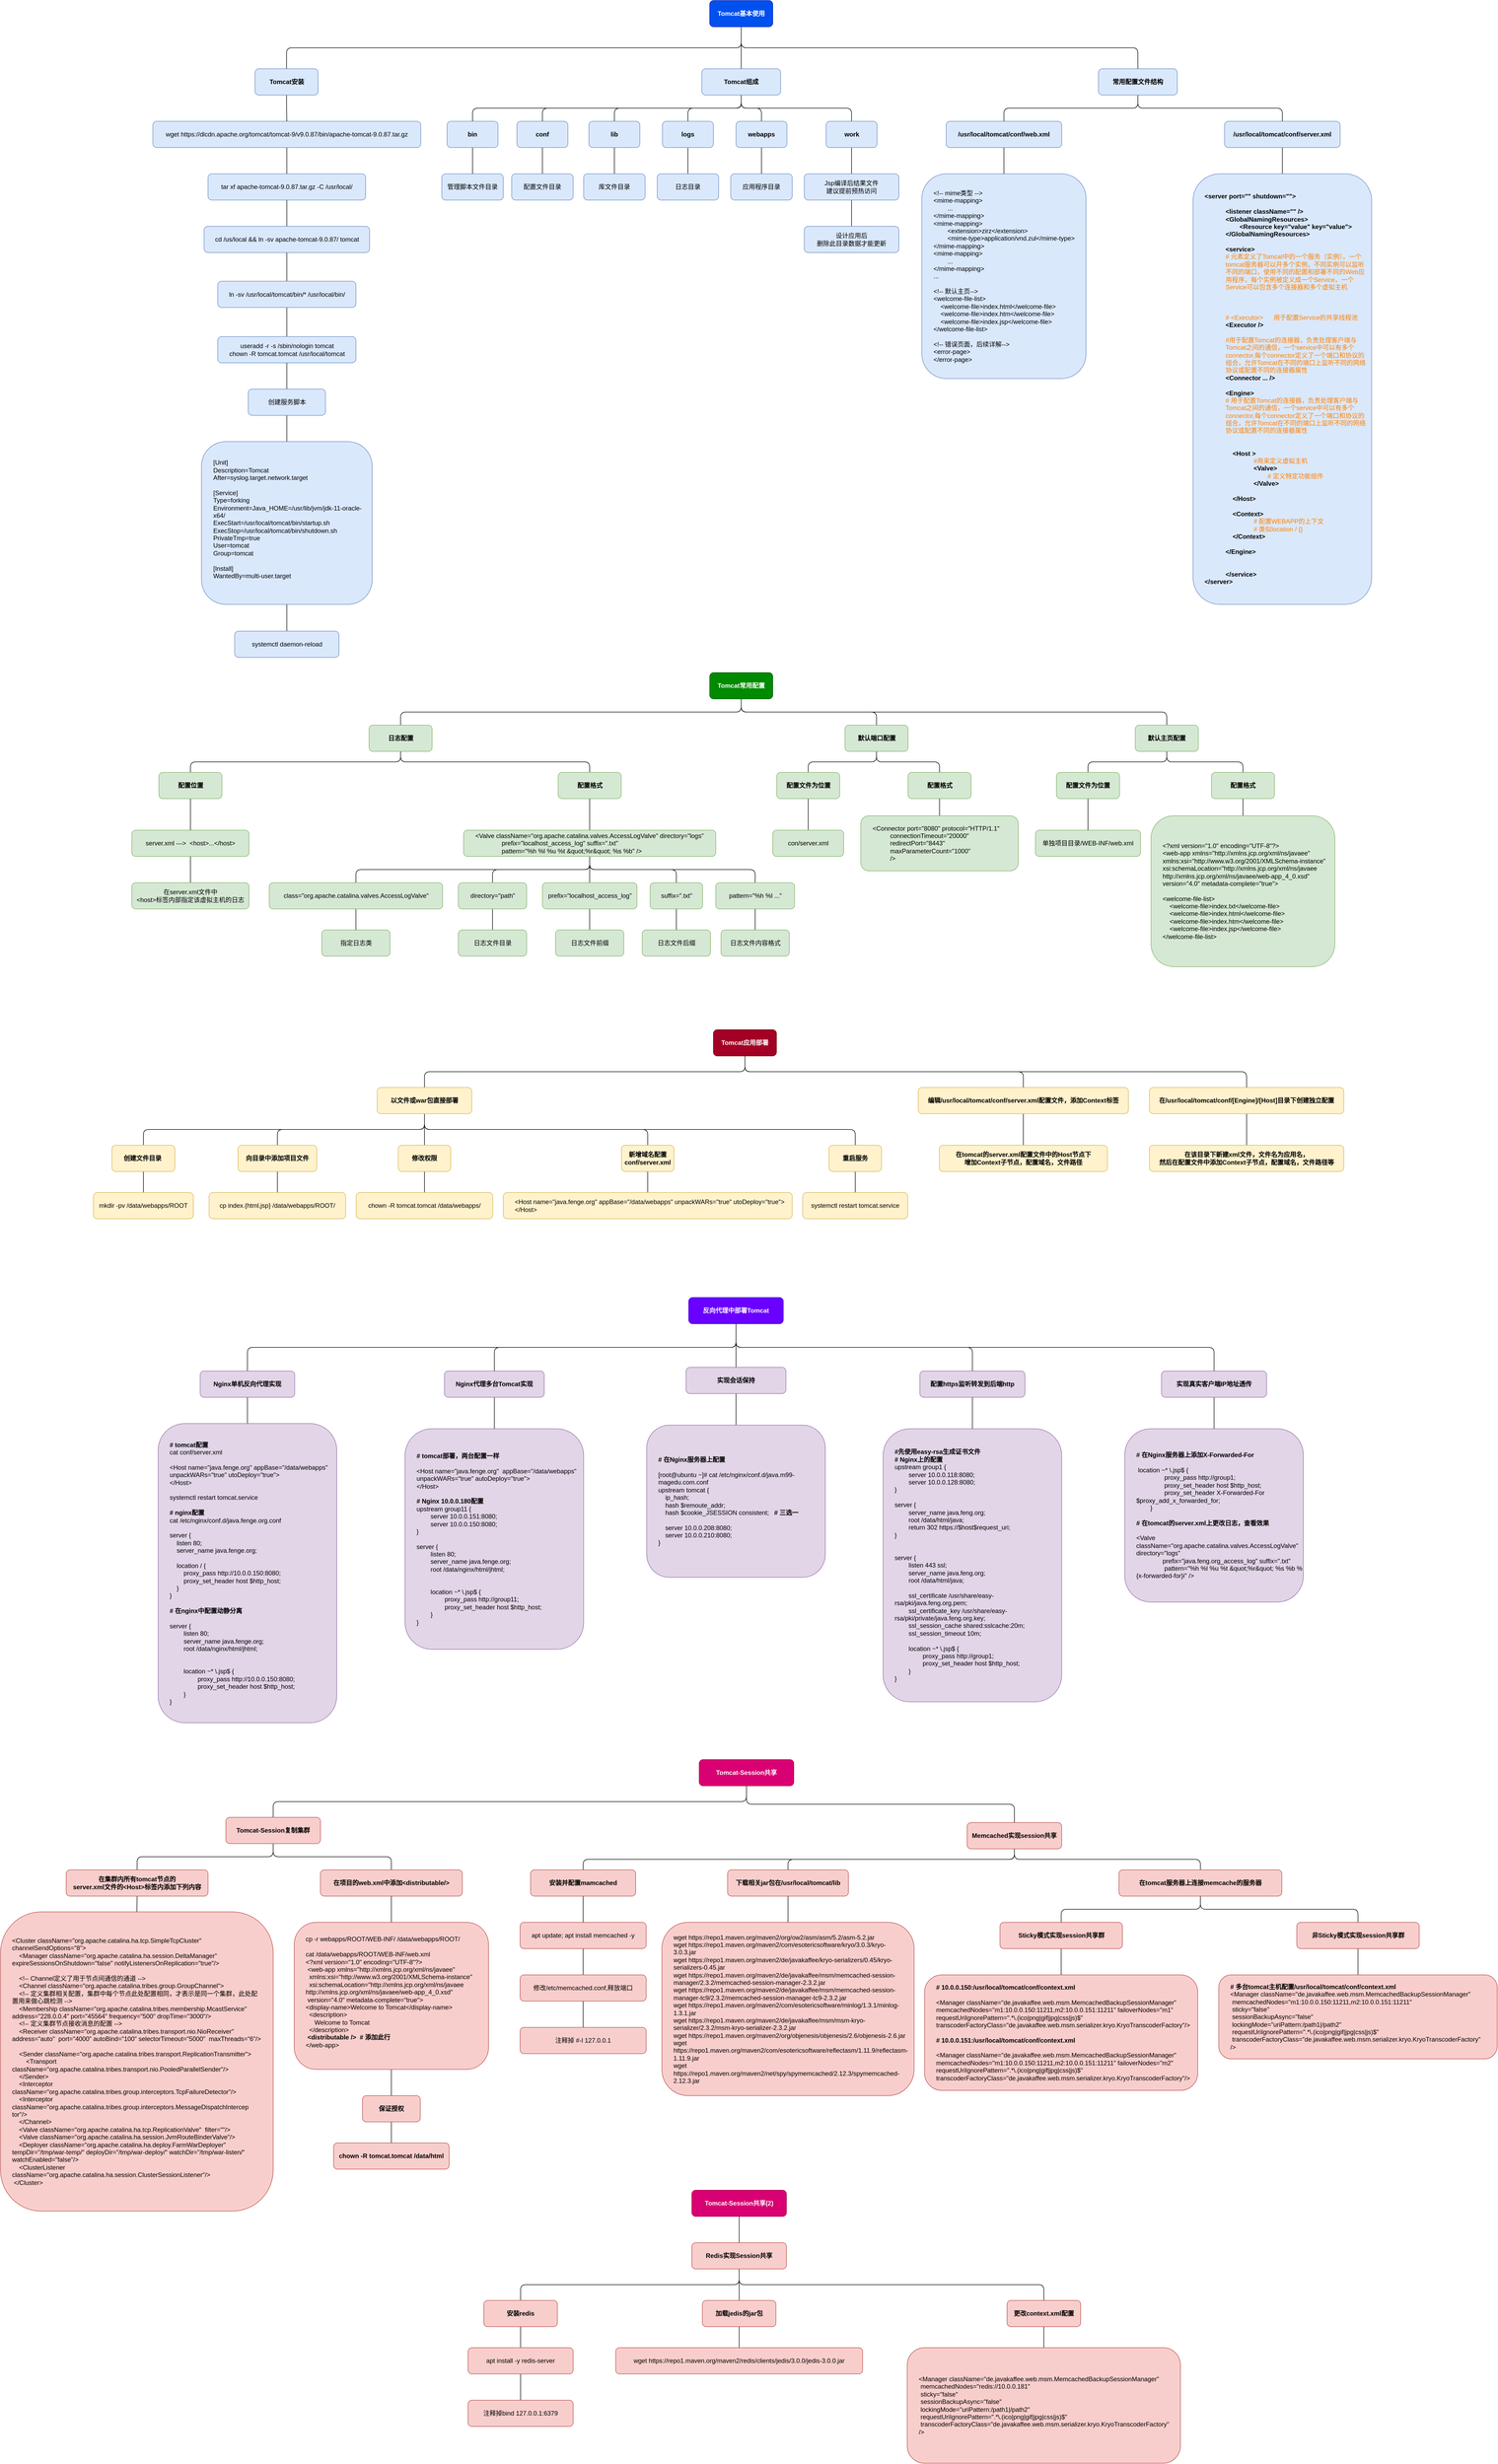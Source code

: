 <mxfile version="24.2.5" type="device">
  <diagram name="第 1 页" id="p-_X9yyB5Ny2MtwzjN8K">
    <mxGraphModel dx="4483" dy="4752" grid="1" gridSize="10" guides="1" tooltips="1" connect="1" arrows="1" fold="1" page="1" pageScale="1" pageWidth="827" pageHeight="1169" math="0" shadow="0">
      <root>
        <mxCell id="0" />
        <mxCell id="1" parent="0" />
        <mxCell id="h2VIEQUBgTQc3Tr8gH1n-58" style="edgeStyle=orthogonalEdgeStyle;curved=0;rounded=1;orthogonalLoop=1;jettySize=auto;html=1;exitX=0.5;exitY=1;exitDx=0;exitDy=0;entryX=0.5;entryY=0;entryDx=0;entryDy=0;strokeColor=default;align=center;verticalAlign=middle;fontFamily=Helvetica;fontSize=11;fontColor=default;labelBackgroundColor=default;endArrow=none;endFill=0;" edge="1" parent="1" source="h2VIEQUBgTQc3Tr8gH1n-1" target="h2VIEQUBgTQc3Tr8gH1n-20">
          <mxGeometry relative="1" as="geometry" />
        </mxCell>
        <mxCell id="h2VIEQUBgTQc3Tr8gH1n-59" style="edgeStyle=orthogonalEdgeStyle;curved=0;rounded=1;orthogonalLoop=1;jettySize=auto;html=1;exitX=0.5;exitY=1;exitDx=0;exitDy=0;entryX=0.5;entryY=0;entryDx=0;entryDy=0;strokeColor=default;align=center;verticalAlign=middle;fontFamily=Helvetica;fontSize=11;fontColor=default;labelBackgroundColor=default;endArrow=none;endFill=0;" edge="1" parent="1" source="h2VIEQUBgTQc3Tr8gH1n-1" target="h2VIEQUBgTQc3Tr8gH1n-5">
          <mxGeometry relative="1" as="geometry" />
        </mxCell>
        <mxCell id="h2VIEQUBgTQc3Tr8gH1n-60" style="edgeStyle=orthogonalEdgeStyle;curved=0;rounded=1;orthogonalLoop=1;jettySize=auto;html=1;exitX=0.5;exitY=1;exitDx=0;exitDy=0;entryX=0.5;entryY=0;entryDx=0;entryDy=0;strokeColor=default;align=center;verticalAlign=middle;fontFamily=Helvetica;fontSize=11;fontColor=default;labelBackgroundColor=default;endArrow=none;endFill=0;" edge="1" parent="1" source="h2VIEQUBgTQc3Tr8gH1n-1" target="h2VIEQUBgTQc3Tr8gH1n-47">
          <mxGeometry relative="1" as="geometry" />
        </mxCell>
        <mxCell id="h2VIEQUBgTQc3Tr8gH1n-1" value="Tomcat基本使用" style="rounded=1;whiteSpace=wrap;html=1;fillColor=#0050ef;fontColor=#ffffff;strokeColor=#001DBC;fontStyle=1" vertex="1" parent="1">
          <mxGeometry x="760" y="80" width="120" height="50" as="geometry" />
        </mxCell>
        <mxCell id="h2VIEQUBgTQc3Tr8gH1n-56" value="" style="group" vertex="1" connectable="0" parent="1">
          <mxGeometry x="-300" y="210" width="2320" height="1121" as="geometry" />
        </mxCell>
        <mxCell id="h2VIEQUBgTQc3Tr8gH1n-12" style="edgeStyle=orthogonalEdgeStyle;curved=0;rounded=1;orthogonalLoop=1;jettySize=auto;html=1;exitX=0.5;exitY=1;exitDx=0;exitDy=0;entryX=0.5;entryY=0;entryDx=0;entryDy=0;strokeColor=default;align=center;verticalAlign=middle;fontFamily=Helvetica;fontSize=11;fontColor=default;labelBackgroundColor=default;endArrow=none;endFill=0;" edge="1" parent="h2VIEQUBgTQc3Tr8gH1n-56" source="h2VIEQUBgTQc3Tr8gH1n-2" target="h2VIEQUBgTQc3Tr8gH1n-3">
          <mxGeometry relative="1" as="geometry" />
        </mxCell>
        <mxCell id="h2VIEQUBgTQc3Tr8gH1n-2" value="wget https://dlcdn.apache.org/tomcat/tomcat-9/v9.0.87/bin/apache-tomcat-9.0.87.tar.gz" style="rounded=1;whiteSpace=wrap;html=1;fillColor=#dae8fc;strokeColor=#6c8ebf;fontStyle=0" vertex="1" parent="h2VIEQUBgTQc3Tr8gH1n-56">
          <mxGeometry y="100" width="510" height="50" as="geometry" />
        </mxCell>
        <mxCell id="h2VIEQUBgTQc3Tr8gH1n-13" style="edgeStyle=orthogonalEdgeStyle;curved=0;rounded=1;orthogonalLoop=1;jettySize=auto;html=1;exitX=0.5;exitY=1;exitDx=0;exitDy=0;entryX=0.5;entryY=0;entryDx=0;entryDy=0;strokeColor=default;align=center;verticalAlign=middle;fontFamily=Helvetica;fontSize=11;fontColor=default;labelBackgroundColor=default;endArrow=none;endFill=0;" edge="1" parent="h2VIEQUBgTQc3Tr8gH1n-56" source="h2VIEQUBgTQc3Tr8gH1n-3" target="h2VIEQUBgTQc3Tr8gH1n-4">
          <mxGeometry relative="1" as="geometry" />
        </mxCell>
        <mxCell id="h2VIEQUBgTQc3Tr8gH1n-3" value="tar xf apache-tomcat-9.0.87.tar.gz -C /usr/local/" style="rounded=1;whiteSpace=wrap;html=1;fillColor=#dae8fc;strokeColor=#6c8ebf;fontStyle=0" vertex="1" parent="h2VIEQUBgTQc3Tr8gH1n-56">
          <mxGeometry x="105" y="200" width="300" height="50" as="geometry" />
        </mxCell>
        <mxCell id="h2VIEQUBgTQc3Tr8gH1n-14" style="edgeStyle=orthogonalEdgeStyle;curved=0;rounded=1;orthogonalLoop=1;jettySize=auto;html=1;exitX=0.5;exitY=1;exitDx=0;exitDy=0;entryX=0.5;entryY=0;entryDx=0;entryDy=0;strokeColor=default;align=center;verticalAlign=middle;fontFamily=Helvetica;fontSize=11;fontColor=default;labelBackgroundColor=default;endArrow=none;endFill=0;" edge="1" parent="h2VIEQUBgTQc3Tr8gH1n-56" source="h2VIEQUBgTQc3Tr8gH1n-4" target="h2VIEQUBgTQc3Tr8gH1n-6">
          <mxGeometry relative="1" as="geometry" />
        </mxCell>
        <mxCell id="h2VIEQUBgTQc3Tr8gH1n-4" value="cd /us/local &amp;amp;&amp;amp; ln -sv apache-tomcat-9.0.87/ tomcat" style="rounded=1;whiteSpace=wrap;html=1;fillColor=#dae8fc;strokeColor=#6c8ebf;fontStyle=0" vertex="1" parent="h2VIEQUBgTQc3Tr8gH1n-56">
          <mxGeometry x="97.5" y="300" width="315" height="50" as="geometry" />
        </mxCell>
        <mxCell id="h2VIEQUBgTQc3Tr8gH1n-10" style="edgeStyle=orthogonalEdgeStyle;rounded=1;orthogonalLoop=1;jettySize=auto;html=1;exitX=0.5;exitY=1;exitDx=0;exitDy=0;entryX=0.5;entryY=0;entryDx=0;entryDy=0;curved=0;endArrow=none;endFill=0;" edge="1" parent="h2VIEQUBgTQc3Tr8gH1n-56" source="h2VIEQUBgTQc3Tr8gH1n-5" target="h2VIEQUBgTQc3Tr8gH1n-2">
          <mxGeometry relative="1" as="geometry" />
        </mxCell>
        <mxCell id="h2VIEQUBgTQc3Tr8gH1n-5" value="Tomcat安装" style="rounded=1;whiteSpace=wrap;html=1;fillColor=#dae8fc;strokeColor=#6c8ebf;fontStyle=1" vertex="1" parent="h2VIEQUBgTQc3Tr8gH1n-56">
          <mxGeometry x="194.5" width="120" height="50" as="geometry" />
        </mxCell>
        <mxCell id="h2VIEQUBgTQc3Tr8gH1n-15" style="edgeStyle=orthogonalEdgeStyle;curved=0;rounded=1;orthogonalLoop=1;jettySize=auto;html=1;exitX=0.5;exitY=1;exitDx=0;exitDy=0;entryX=0.5;entryY=0;entryDx=0;entryDy=0;strokeColor=default;align=center;verticalAlign=middle;fontFamily=Helvetica;fontSize=11;fontColor=default;labelBackgroundColor=default;endArrow=none;endFill=0;" edge="1" parent="h2VIEQUBgTQc3Tr8gH1n-56" source="h2VIEQUBgTQc3Tr8gH1n-6" target="h2VIEQUBgTQc3Tr8gH1n-7">
          <mxGeometry relative="1" as="geometry" />
        </mxCell>
        <mxCell id="h2VIEQUBgTQc3Tr8gH1n-6" value="ln -sv /usr/local/tomcat/bin/* /usr/local/bin/" style="rounded=1;whiteSpace=wrap;html=1;fillColor=#dae8fc;strokeColor=#6c8ebf;fontStyle=0" vertex="1" parent="h2VIEQUBgTQc3Tr8gH1n-56">
          <mxGeometry x="123.5" y="404.5" width="263" height="50" as="geometry" />
        </mxCell>
        <mxCell id="h2VIEQUBgTQc3Tr8gH1n-16" style="edgeStyle=orthogonalEdgeStyle;curved=0;rounded=1;orthogonalLoop=1;jettySize=auto;html=1;exitX=0.5;exitY=1;exitDx=0;exitDy=0;entryX=0.5;entryY=0;entryDx=0;entryDy=0;strokeColor=default;align=center;verticalAlign=middle;fontFamily=Helvetica;fontSize=11;fontColor=default;labelBackgroundColor=default;endArrow=none;endFill=0;" edge="1" parent="h2VIEQUBgTQc3Tr8gH1n-56" source="h2VIEQUBgTQc3Tr8gH1n-7" target="h2VIEQUBgTQc3Tr8gH1n-8">
          <mxGeometry relative="1" as="geometry" />
        </mxCell>
        <mxCell id="h2VIEQUBgTQc3Tr8gH1n-7" value="&lt;div&gt;useradd -r -s /sbin/nologin tomcat&lt;/div&gt;&lt;div&gt;chown -R tomcat.tomcat /usr/local/tomcat&lt;/div&gt;" style="rounded=1;whiteSpace=wrap;html=1;fillColor=#dae8fc;strokeColor=#6c8ebf;fontStyle=0" vertex="1" parent="h2VIEQUBgTQc3Tr8gH1n-56">
          <mxGeometry x="123.5" y="510" width="263" height="50" as="geometry" />
        </mxCell>
        <mxCell id="h2VIEQUBgTQc3Tr8gH1n-17" style="edgeStyle=orthogonalEdgeStyle;curved=0;rounded=1;orthogonalLoop=1;jettySize=auto;html=1;exitX=0.5;exitY=1;exitDx=0;exitDy=0;entryX=0.5;entryY=0;entryDx=0;entryDy=0;strokeColor=default;align=center;verticalAlign=middle;fontFamily=Helvetica;fontSize=11;fontColor=default;labelBackgroundColor=default;endArrow=none;endFill=0;" edge="1" parent="h2VIEQUBgTQc3Tr8gH1n-56" source="h2VIEQUBgTQc3Tr8gH1n-8" target="h2VIEQUBgTQc3Tr8gH1n-9">
          <mxGeometry relative="1" as="geometry" />
        </mxCell>
        <mxCell id="h2VIEQUBgTQc3Tr8gH1n-8" value="&lt;div&gt;创建服务脚本&lt;/div&gt;" style="rounded=1;whiteSpace=wrap;html=1;fillColor=#dae8fc;strokeColor=#6c8ebf;fontStyle=0" vertex="1" parent="h2VIEQUBgTQc3Tr8gH1n-56">
          <mxGeometry x="181.5" y="610" width="147" height="50" as="geometry" />
        </mxCell>
        <mxCell id="h2VIEQUBgTQc3Tr8gH1n-19" style="edgeStyle=orthogonalEdgeStyle;curved=0;rounded=1;orthogonalLoop=1;jettySize=auto;html=1;exitX=0.5;exitY=1;exitDx=0;exitDy=0;entryX=0.5;entryY=0;entryDx=0;entryDy=0;strokeColor=default;align=center;verticalAlign=middle;fontFamily=Helvetica;fontSize=11;fontColor=default;labelBackgroundColor=default;endArrow=none;endFill=0;" edge="1" parent="h2VIEQUBgTQc3Tr8gH1n-56" source="h2VIEQUBgTQc3Tr8gH1n-9" target="h2VIEQUBgTQc3Tr8gH1n-18">
          <mxGeometry relative="1" as="geometry" />
        </mxCell>
        <mxCell id="h2VIEQUBgTQc3Tr8gH1n-9" value="&lt;div&gt;[Unit]&lt;/div&gt;&lt;div&gt;Description=Tomcat&lt;/div&gt;&lt;div&gt;After=syslog.target.network.target&lt;/div&gt;&lt;div&gt;&lt;br&gt;&lt;/div&gt;&lt;div&gt;[Service]&lt;/div&gt;&lt;div&gt;Type=forking&lt;/div&gt;&lt;div&gt;Environment=Java_HOME=/usr/lib/jvm/jdk-11-oracle-x64/&lt;/div&gt;&lt;div&gt;ExecStart=/usr/local/tomcat/bin/startup.sh&lt;/div&gt;&lt;div&gt;ExecStop=/usr/local/tomcat/bin/shutdown.sh&lt;/div&gt;&lt;div&gt;PrivateTmp=true&lt;/div&gt;&lt;div&gt;User=tomcat&lt;/div&gt;&lt;div&gt;Group=tomcat&lt;/div&gt;&lt;div&gt;&lt;br&gt;&lt;/div&gt;&lt;div&gt;[Install]&lt;/div&gt;&lt;div&gt;WantedBy=multi-user.target&lt;/div&gt;&lt;div&gt;&lt;br&gt;&lt;/div&gt;" style="rounded=1;whiteSpace=wrap;html=1;fillColor=#dae8fc;strokeColor=#6c8ebf;fontStyle=0;align=left;spacingLeft=20;" vertex="1" parent="h2VIEQUBgTQc3Tr8gH1n-56">
          <mxGeometry x="92.5" y="710" width="325" height="310" as="geometry" />
        </mxCell>
        <mxCell id="h2VIEQUBgTQc3Tr8gH1n-18" value="&lt;div&gt;systemctl daemon-reload&lt;/div&gt;" style="rounded=1;whiteSpace=wrap;html=1;fillColor=#dae8fc;strokeColor=#6c8ebf;fontStyle=0" vertex="1" parent="h2VIEQUBgTQc3Tr8gH1n-56">
          <mxGeometry x="155.75" y="1071" width="198.5" height="50" as="geometry" />
        </mxCell>
        <mxCell id="h2VIEQUBgTQc3Tr8gH1n-41" style="edgeStyle=orthogonalEdgeStyle;curved=0;rounded=1;orthogonalLoop=1;jettySize=auto;html=1;exitX=0.5;exitY=1;exitDx=0;exitDy=0;entryX=0.5;entryY=0;entryDx=0;entryDy=0;strokeColor=default;align=center;verticalAlign=middle;fontFamily=Helvetica;fontSize=11;fontColor=default;labelBackgroundColor=default;endArrow=none;endFill=0;" edge="1" parent="h2VIEQUBgTQc3Tr8gH1n-56" source="h2VIEQUBgTQc3Tr8gH1n-20" target="h2VIEQUBgTQc3Tr8gH1n-24">
          <mxGeometry relative="1" as="geometry" />
        </mxCell>
        <mxCell id="h2VIEQUBgTQc3Tr8gH1n-42" style="edgeStyle=orthogonalEdgeStyle;curved=0;rounded=1;orthogonalLoop=1;jettySize=auto;html=1;exitX=0.5;exitY=1;exitDx=0;exitDy=0;entryX=0.5;entryY=0;entryDx=0;entryDy=0;strokeColor=default;align=center;verticalAlign=middle;fontFamily=Helvetica;fontSize=11;fontColor=default;labelBackgroundColor=default;endArrow=none;endFill=0;" edge="1" parent="h2VIEQUBgTQc3Tr8gH1n-56" source="h2VIEQUBgTQc3Tr8gH1n-20" target="h2VIEQUBgTQc3Tr8gH1n-23">
          <mxGeometry relative="1" as="geometry" />
        </mxCell>
        <mxCell id="h2VIEQUBgTQc3Tr8gH1n-43" style="edgeStyle=orthogonalEdgeStyle;curved=0;rounded=1;orthogonalLoop=1;jettySize=auto;html=1;exitX=0.5;exitY=1;exitDx=0;exitDy=0;entryX=0.5;entryY=0;entryDx=0;entryDy=0;strokeColor=default;align=center;verticalAlign=middle;fontFamily=Helvetica;fontSize=11;fontColor=default;labelBackgroundColor=default;endArrow=none;endFill=0;" edge="1" parent="h2VIEQUBgTQc3Tr8gH1n-56" source="h2VIEQUBgTQc3Tr8gH1n-20" target="h2VIEQUBgTQc3Tr8gH1n-22">
          <mxGeometry relative="1" as="geometry" />
        </mxCell>
        <mxCell id="h2VIEQUBgTQc3Tr8gH1n-44" style="edgeStyle=orthogonalEdgeStyle;curved=0;rounded=1;orthogonalLoop=1;jettySize=auto;html=1;exitX=0.5;exitY=1;exitDx=0;exitDy=0;entryX=0.5;entryY=0;entryDx=0;entryDy=0;strokeColor=default;align=center;verticalAlign=middle;fontFamily=Helvetica;fontSize=11;fontColor=default;labelBackgroundColor=default;endArrow=none;endFill=0;" edge="1" parent="h2VIEQUBgTQc3Tr8gH1n-56" source="h2VIEQUBgTQc3Tr8gH1n-20" target="h2VIEQUBgTQc3Tr8gH1n-25">
          <mxGeometry relative="1" as="geometry" />
        </mxCell>
        <mxCell id="h2VIEQUBgTQc3Tr8gH1n-45" style="edgeStyle=orthogonalEdgeStyle;curved=0;rounded=1;orthogonalLoop=1;jettySize=auto;html=1;exitX=0.5;exitY=1;exitDx=0;exitDy=0;entryX=0.5;entryY=0;entryDx=0;entryDy=0;strokeColor=default;align=center;verticalAlign=middle;fontFamily=Helvetica;fontSize=11;fontColor=default;labelBackgroundColor=default;endArrow=none;endFill=0;" edge="1" parent="h2VIEQUBgTQc3Tr8gH1n-56" source="h2VIEQUBgTQc3Tr8gH1n-20" target="h2VIEQUBgTQc3Tr8gH1n-21">
          <mxGeometry relative="1" as="geometry" />
        </mxCell>
        <mxCell id="h2VIEQUBgTQc3Tr8gH1n-46" style="edgeStyle=orthogonalEdgeStyle;curved=0;rounded=1;orthogonalLoop=1;jettySize=auto;html=1;exitX=0.5;exitY=1;exitDx=0;exitDy=0;entryX=0.5;entryY=0;entryDx=0;entryDy=0;strokeColor=default;align=center;verticalAlign=middle;fontFamily=Helvetica;fontSize=11;fontColor=default;labelBackgroundColor=default;endArrow=none;endFill=0;" edge="1" parent="h2VIEQUBgTQc3Tr8gH1n-56" source="h2VIEQUBgTQc3Tr8gH1n-20" target="h2VIEQUBgTQc3Tr8gH1n-26">
          <mxGeometry relative="1" as="geometry" />
        </mxCell>
        <mxCell id="h2VIEQUBgTQc3Tr8gH1n-20" value="Tomcat组成" style="rounded=1;whiteSpace=wrap;html=1;fillColor=#dae8fc;strokeColor=#6c8ebf;fontStyle=1" vertex="1" parent="h2VIEQUBgTQc3Tr8gH1n-56">
          <mxGeometry x="1045" width="150" height="50" as="geometry" />
        </mxCell>
        <mxCell id="h2VIEQUBgTQc3Tr8gH1n-28" style="edgeStyle=orthogonalEdgeStyle;curved=0;rounded=1;orthogonalLoop=1;jettySize=auto;html=1;exitX=0.5;exitY=1;exitDx=0;exitDy=0;entryX=0.5;entryY=0;entryDx=0;entryDy=0;strokeColor=default;align=center;verticalAlign=middle;fontFamily=Helvetica;fontSize=11;fontColor=default;labelBackgroundColor=default;endArrow=none;endFill=0;" edge="1" parent="h2VIEQUBgTQc3Tr8gH1n-56" source="h2VIEQUBgTQc3Tr8gH1n-21" target="h2VIEQUBgTQc3Tr8gH1n-27">
          <mxGeometry relative="1" as="geometry" />
        </mxCell>
        <mxCell id="h2VIEQUBgTQc3Tr8gH1n-21" value="bin" style="rounded=1;whiteSpace=wrap;html=1;fillColor=#dae8fc;strokeColor=#6c8ebf;fontStyle=1" vertex="1" parent="h2VIEQUBgTQc3Tr8gH1n-56">
          <mxGeometry x="560" y="100" width="97" height="50" as="geometry" />
        </mxCell>
        <mxCell id="h2VIEQUBgTQc3Tr8gH1n-30" style="edgeStyle=orthogonalEdgeStyle;curved=0;rounded=1;orthogonalLoop=1;jettySize=auto;html=1;exitX=0.5;exitY=1;exitDx=0;exitDy=0;entryX=0.5;entryY=0;entryDx=0;entryDy=0;strokeColor=default;align=center;verticalAlign=middle;fontFamily=Helvetica;fontSize=11;fontColor=default;labelBackgroundColor=default;endArrow=none;endFill=0;" edge="1" parent="h2VIEQUBgTQc3Tr8gH1n-56" source="h2VIEQUBgTQc3Tr8gH1n-22" target="h2VIEQUBgTQc3Tr8gH1n-29">
          <mxGeometry relative="1" as="geometry" />
        </mxCell>
        <mxCell id="h2VIEQUBgTQc3Tr8gH1n-22" value="conf" style="rounded=1;whiteSpace=wrap;html=1;fillColor=#dae8fc;strokeColor=#6c8ebf;fontStyle=1" vertex="1" parent="h2VIEQUBgTQc3Tr8gH1n-56">
          <mxGeometry x="693" y="100" width="97" height="50" as="geometry" />
        </mxCell>
        <mxCell id="h2VIEQUBgTQc3Tr8gH1n-34" style="edgeStyle=orthogonalEdgeStyle;curved=0;rounded=1;orthogonalLoop=1;jettySize=auto;html=1;exitX=0.5;exitY=1;exitDx=0;exitDy=0;entryX=0.5;entryY=0;entryDx=0;entryDy=0;strokeColor=default;align=center;verticalAlign=middle;fontFamily=Helvetica;fontSize=11;fontColor=default;labelBackgroundColor=default;endArrow=none;endFill=0;" edge="1" parent="h2VIEQUBgTQc3Tr8gH1n-56" source="h2VIEQUBgTQc3Tr8gH1n-23" target="h2VIEQUBgTQc3Tr8gH1n-33">
          <mxGeometry relative="1" as="geometry" />
        </mxCell>
        <mxCell id="h2VIEQUBgTQc3Tr8gH1n-23" value="logs" style="rounded=1;whiteSpace=wrap;html=1;fillColor=#dae8fc;strokeColor=#6c8ebf;fontStyle=1" vertex="1" parent="h2VIEQUBgTQc3Tr8gH1n-56">
          <mxGeometry x="970" y="100" width="97" height="50" as="geometry" />
        </mxCell>
        <mxCell id="h2VIEQUBgTQc3Tr8gH1n-32" style="edgeStyle=orthogonalEdgeStyle;curved=0;rounded=1;orthogonalLoop=1;jettySize=auto;html=1;exitX=0.5;exitY=1;exitDx=0;exitDy=0;entryX=0.5;entryY=0;entryDx=0;entryDy=0;strokeColor=default;align=center;verticalAlign=middle;fontFamily=Helvetica;fontSize=11;fontColor=default;labelBackgroundColor=default;endArrow=none;endFill=0;" edge="1" parent="h2VIEQUBgTQc3Tr8gH1n-56" source="h2VIEQUBgTQc3Tr8gH1n-24" target="h2VIEQUBgTQc3Tr8gH1n-31">
          <mxGeometry relative="1" as="geometry" />
        </mxCell>
        <mxCell id="h2VIEQUBgTQc3Tr8gH1n-24" value="lib" style="rounded=1;whiteSpace=wrap;html=1;fillColor=#dae8fc;strokeColor=#6c8ebf;fontStyle=1" vertex="1" parent="h2VIEQUBgTQc3Tr8gH1n-56">
          <mxGeometry x="830" y="100" width="97" height="50" as="geometry" />
        </mxCell>
        <mxCell id="h2VIEQUBgTQc3Tr8gH1n-36" style="edgeStyle=orthogonalEdgeStyle;curved=0;rounded=1;orthogonalLoop=1;jettySize=auto;html=1;exitX=0.5;exitY=1;exitDx=0;exitDy=0;entryX=0.5;entryY=0;entryDx=0;entryDy=0;strokeColor=default;align=center;verticalAlign=middle;fontFamily=Helvetica;fontSize=11;fontColor=default;labelBackgroundColor=default;endArrow=none;endFill=0;" edge="1" parent="h2VIEQUBgTQc3Tr8gH1n-56" source="h2VIEQUBgTQc3Tr8gH1n-25" target="h2VIEQUBgTQc3Tr8gH1n-35">
          <mxGeometry relative="1" as="geometry" />
        </mxCell>
        <mxCell id="h2VIEQUBgTQc3Tr8gH1n-25" value="webapps" style="rounded=1;whiteSpace=wrap;html=1;fillColor=#dae8fc;strokeColor=#6c8ebf;fontStyle=1" vertex="1" parent="h2VIEQUBgTQc3Tr8gH1n-56">
          <mxGeometry x="1110" y="100" width="97" height="50" as="geometry" />
        </mxCell>
        <mxCell id="h2VIEQUBgTQc3Tr8gH1n-39" style="edgeStyle=orthogonalEdgeStyle;curved=0;rounded=1;orthogonalLoop=1;jettySize=auto;html=1;exitX=0.5;exitY=1;exitDx=0;exitDy=0;entryX=0.5;entryY=0;entryDx=0;entryDy=0;strokeColor=default;align=center;verticalAlign=middle;fontFamily=Helvetica;fontSize=11;fontColor=default;labelBackgroundColor=default;endArrow=none;endFill=0;" edge="1" parent="h2VIEQUBgTQc3Tr8gH1n-56" source="h2VIEQUBgTQc3Tr8gH1n-26" target="h2VIEQUBgTQc3Tr8gH1n-37">
          <mxGeometry relative="1" as="geometry" />
        </mxCell>
        <mxCell id="h2VIEQUBgTQc3Tr8gH1n-26" value="work" style="rounded=1;whiteSpace=wrap;html=1;fillColor=#dae8fc;strokeColor=#6c8ebf;fontStyle=1" vertex="1" parent="h2VIEQUBgTQc3Tr8gH1n-56">
          <mxGeometry x="1281.5" y="100" width="97" height="50" as="geometry" />
        </mxCell>
        <mxCell id="h2VIEQUBgTQc3Tr8gH1n-27" value="&lt;span style=&quot;font-weight: 400;&quot;&gt;管理脚本文件目录&lt;/span&gt;" style="rounded=1;whiteSpace=wrap;html=1;fillColor=#dae8fc;strokeColor=#6c8ebf;fontStyle=1" vertex="1" parent="h2VIEQUBgTQc3Tr8gH1n-56">
          <mxGeometry x="550" y="200" width="117" height="50" as="geometry" />
        </mxCell>
        <mxCell id="h2VIEQUBgTQc3Tr8gH1n-29" value="&lt;span style=&quot;font-weight: 400;&quot;&gt;配置文件目录&lt;/span&gt;" style="rounded=1;whiteSpace=wrap;html=1;fillColor=#dae8fc;strokeColor=#6c8ebf;fontStyle=1" vertex="1" parent="h2VIEQUBgTQc3Tr8gH1n-56">
          <mxGeometry x="683" y="200" width="117" height="50" as="geometry" />
        </mxCell>
        <mxCell id="h2VIEQUBgTQc3Tr8gH1n-31" value="&lt;span style=&quot;font-weight: 400;&quot;&gt;库文件目录&lt;/span&gt;" style="rounded=1;whiteSpace=wrap;html=1;fillColor=#dae8fc;strokeColor=#6c8ebf;fontStyle=1" vertex="1" parent="h2VIEQUBgTQc3Tr8gH1n-56">
          <mxGeometry x="820" y="200" width="117" height="50" as="geometry" />
        </mxCell>
        <mxCell id="h2VIEQUBgTQc3Tr8gH1n-33" value="&lt;span style=&quot;font-weight: 400;&quot;&gt;日志目录&lt;/span&gt;" style="rounded=1;whiteSpace=wrap;html=1;fillColor=#dae8fc;strokeColor=#6c8ebf;fontStyle=1" vertex="1" parent="h2VIEQUBgTQc3Tr8gH1n-56">
          <mxGeometry x="960" y="200" width="117" height="50" as="geometry" />
        </mxCell>
        <mxCell id="h2VIEQUBgTQc3Tr8gH1n-35" value="&lt;span style=&quot;font-weight: 400;&quot;&gt;应用程序目录&lt;/span&gt;" style="rounded=1;whiteSpace=wrap;html=1;fillColor=#dae8fc;strokeColor=#6c8ebf;fontStyle=1" vertex="1" parent="h2VIEQUBgTQc3Tr8gH1n-56">
          <mxGeometry x="1100" y="200" width="117" height="50" as="geometry" />
        </mxCell>
        <mxCell id="h2VIEQUBgTQc3Tr8gH1n-40" style="edgeStyle=orthogonalEdgeStyle;curved=0;rounded=1;orthogonalLoop=1;jettySize=auto;html=1;exitX=0.5;exitY=1;exitDx=0;exitDy=0;entryX=0.5;entryY=0;entryDx=0;entryDy=0;strokeColor=default;align=center;verticalAlign=middle;fontFamily=Helvetica;fontSize=11;fontColor=default;labelBackgroundColor=default;endArrow=none;endFill=0;" edge="1" parent="h2VIEQUBgTQc3Tr8gH1n-56" source="h2VIEQUBgTQc3Tr8gH1n-37" target="h2VIEQUBgTQc3Tr8gH1n-38">
          <mxGeometry relative="1" as="geometry" />
        </mxCell>
        <mxCell id="h2VIEQUBgTQc3Tr8gH1n-37" value="&lt;span style=&quot;font-weight: 400;&quot;&gt;Jsp编译后结果文件&lt;/span&gt;&lt;div&gt;&lt;span style=&quot;font-weight: 400;&quot;&gt;建议提前预热访问&lt;/span&gt;&lt;/div&gt;" style="rounded=1;whiteSpace=wrap;html=1;fillColor=#dae8fc;strokeColor=#6c8ebf;fontStyle=1" vertex="1" parent="h2VIEQUBgTQc3Tr8gH1n-56">
          <mxGeometry x="1240" y="200" width="180" height="50" as="geometry" />
        </mxCell>
        <mxCell id="h2VIEQUBgTQc3Tr8gH1n-38" value="&lt;span style=&quot;font-weight: 400;&quot;&gt;设计应用后&lt;/span&gt;&lt;div&gt;&lt;span style=&quot;font-weight: 400;&quot;&gt;删除此目录数据才能更新&lt;/span&gt;&lt;/div&gt;" style="rounded=1;whiteSpace=wrap;html=1;fillColor=#dae8fc;strokeColor=#6c8ebf;fontStyle=1" vertex="1" parent="h2VIEQUBgTQc3Tr8gH1n-56">
          <mxGeometry x="1240" y="300" width="180" height="50" as="geometry" />
        </mxCell>
        <mxCell id="h2VIEQUBgTQc3Tr8gH1n-50" style="edgeStyle=orthogonalEdgeStyle;curved=0;rounded=1;orthogonalLoop=1;jettySize=auto;html=1;exitX=0.5;exitY=1;exitDx=0;exitDy=0;entryX=0.5;entryY=0;entryDx=0;entryDy=0;strokeColor=default;align=center;verticalAlign=middle;fontFamily=Helvetica;fontSize=11;fontColor=default;labelBackgroundColor=default;endArrow=none;endFill=0;" edge="1" parent="h2VIEQUBgTQc3Tr8gH1n-56" source="h2VIEQUBgTQc3Tr8gH1n-47" target="h2VIEQUBgTQc3Tr8gH1n-48">
          <mxGeometry relative="1" as="geometry" />
        </mxCell>
        <mxCell id="h2VIEQUBgTQc3Tr8gH1n-51" style="edgeStyle=orthogonalEdgeStyle;curved=0;rounded=1;orthogonalLoop=1;jettySize=auto;html=1;exitX=0.5;exitY=1;exitDx=0;exitDy=0;entryX=0.5;entryY=0;entryDx=0;entryDy=0;strokeColor=default;align=center;verticalAlign=middle;fontFamily=Helvetica;fontSize=11;fontColor=default;labelBackgroundColor=default;endArrow=none;endFill=0;" edge="1" parent="h2VIEQUBgTQc3Tr8gH1n-56" source="h2VIEQUBgTQc3Tr8gH1n-47" target="h2VIEQUBgTQc3Tr8gH1n-49">
          <mxGeometry relative="1" as="geometry" />
        </mxCell>
        <mxCell id="h2VIEQUBgTQc3Tr8gH1n-47" value="常用配置文件结构" style="rounded=1;whiteSpace=wrap;html=1;fillColor=#dae8fc;strokeColor=#6c8ebf;fontStyle=1" vertex="1" parent="h2VIEQUBgTQc3Tr8gH1n-56">
          <mxGeometry x="1800" width="150" height="50" as="geometry" />
        </mxCell>
        <mxCell id="h2VIEQUBgTQc3Tr8gH1n-53" style="edgeStyle=orthogonalEdgeStyle;curved=0;rounded=1;orthogonalLoop=1;jettySize=auto;html=1;exitX=0.5;exitY=1;exitDx=0;exitDy=0;entryX=0.5;entryY=0;entryDx=0;entryDy=0;strokeColor=default;align=center;verticalAlign=middle;fontFamily=Helvetica;fontSize=11;fontColor=default;labelBackgroundColor=default;endArrow=none;endFill=0;" edge="1" parent="h2VIEQUBgTQc3Tr8gH1n-56" source="h2VIEQUBgTQc3Tr8gH1n-48" target="h2VIEQUBgTQc3Tr8gH1n-52">
          <mxGeometry relative="1" as="geometry" />
        </mxCell>
        <mxCell id="h2VIEQUBgTQc3Tr8gH1n-48" value="/usr/local/tomcat/conf/web.xml" style="rounded=1;whiteSpace=wrap;html=1;fillColor=#dae8fc;strokeColor=#6c8ebf;fontStyle=1" vertex="1" parent="h2VIEQUBgTQc3Tr8gH1n-56">
          <mxGeometry x="1510" y="100" width="220" height="50" as="geometry" />
        </mxCell>
        <mxCell id="h2VIEQUBgTQc3Tr8gH1n-55" style="edgeStyle=orthogonalEdgeStyle;curved=0;rounded=1;orthogonalLoop=1;jettySize=auto;html=1;exitX=0.5;exitY=1;exitDx=0;exitDy=0;entryX=0.5;entryY=0;entryDx=0;entryDy=0;strokeColor=default;align=center;verticalAlign=middle;fontFamily=Helvetica;fontSize=11;fontColor=default;labelBackgroundColor=default;endArrow=none;endFill=0;" edge="1" parent="h2VIEQUBgTQc3Tr8gH1n-56" source="h2VIEQUBgTQc3Tr8gH1n-49" target="h2VIEQUBgTQc3Tr8gH1n-54">
          <mxGeometry relative="1" as="geometry" />
        </mxCell>
        <mxCell id="h2VIEQUBgTQc3Tr8gH1n-49" value="/usr/local/tomcat/conf/server.xml" style="rounded=1;whiteSpace=wrap;html=1;fillColor=#dae8fc;strokeColor=#6c8ebf;fontStyle=1" vertex="1" parent="h2VIEQUBgTQc3Tr8gH1n-56">
          <mxGeometry x="2040" y="100" width="220" height="50" as="geometry" />
        </mxCell>
        <mxCell id="h2VIEQUBgTQc3Tr8gH1n-52" value="&lt;div&gt;&amp;lt;!-- mime类型 --&amp;gt;&lt;/div&gt;&lt;div&gt;&amp;lt;mime-mapping&amp;gt;&lt;/div&gt;&lt;div&gt;&lt;span style=&quot;white-space: pre;&quot;&gt;&#x9;&lt;/span&gt;...&lt;br&gt;&lt;/div&gt;&lt;div&gt;&amp;lt;/mime-mapping&amp;gt;&lt;/div&gt;&lt;div&gt;&lt;div&gt;&amp;lt;mime-mapping&amp;gt;&lt;/div&gt;&lt;div&gt;&lt;span style=&quot;white-space: pre;&quot;&gt;&#x9;&lt;/span&gt;&amp;lt;extension&amp;gt;zirz&amp;lt;/extension&amp;gt;&lt;br&gt;&lt;/div&gt;&lt;div&gt;&lt;span style=&quot;white-space: pre;&quot;&gt;&#x9;&lt;/span&gt;&amp;lt;mime-type&amp;gt;application/vnd.zul&amp;lt;/mime-type&amp;gt;&lt;br&gt;&lt;/div&gt;&lt;div&gt;&amp;lt;/mime-mapping&amp;gt;&lt;/div&gt;&lt;/div&gt;&lt;div&gt;&lt;div&gt;&amp;lt;mime-mapping&amp;gt;&lt;/div&gt;&lt;div&gt;&lt;span style=&quot;white-space: pre;&quot;&gt;&#x9;&lt;/span&gt;...&lt;br&gt;&lt;/div&gt;&lt;div&gt;&amp;lt;/mime-mapping&amp;gt;&lt;/div&gt;&lt;/div&gt;&lt;div&gt;...&lt;/div&gt;&lt;div&gt;&lt;br&gt;&lt;/div&gt;&lt;div&gt;&lt;div&gt;&amp;lt;!-- 默认主页--&amp;gt;&lt;/div&gt;&lt;div&gt;&amp;lt;welcome-file-list&amp;gt;&lt;/div&gt;&lt;div&gt;&amp;nbsp; &amp;nbsp; &amp;lt;welcome-file&amp;gt;index.html&amp;lt;/welcome-file&amp;gt;&lt;/div&gt;&lt;div&gt;&amp;nbsp; &amp;nbsp; &amp;lt;welcome-file&amp;gt;index.htm&amp;lt;/welcome-file&amp;gt;&lt;/div&gt;&lt;div&gt;&amp;nbsp; &amp;nbsp; &amp;lt;welcome-file&amp;gt;index.jsp&amp;lt;/welcome-file&amp;gt;&lt;/div&gt;&lt;div&gt;&amp;lt;/welcome-file-list&amp;gt;&lt;/div&gt;&lt;/div&gt;&lt;div&gt;&lt;br&gt;&lt;/div&gt;&lt;div&gt;&lt;div&gt;&amp;lt;!-- 错误页面，后续详解--&amp;gt;&lt;/div&gt;&lt;div&gt;&amp;lt;error-page&amp;gt;&lt;/div&gt;&lt;div&gt;&amp;lt;/error-page&amp;gt;&lt;/div&gt;&lt;/div&gt;" style="rounded=1;whiteSpace=wrap;html=1;fillColor=#dae8fc;strokeColor=#6c8ebf;fontStyle=0;align=left;spacingLeft=20;" vertex="1" parent="h2VIEQUBgTQc3Tr8gH1n-56">
          <mxGeometry x="1463.75" y="200" width="312.5" height="390" as="geometry" />
        </mxCell>
        <mxCell id="h2VIEQUBgTQc3Tr8gH1n-54" value="&lt;div&gt;&lt;b&gt;&amp;lt;server port=&quot;&quot; shutdown=&quot;&quot;&amp;gt;&lt;/b&gt;&lt;/div&gt;&lt;div&gt;&lt;b&gt;&lt;br&gt;&lt;/b&gt;&lt;/div&gt;&lt;div&gt;&lt;blockquote style=&quot;margin: 0 0 0 40px; border: none; padding: 0px;&quot;&gt;&lt;div&gt;&lt;b&gt;&amp;lt;listener className=&quot;&quot; /&amp;gt;&lt;/b&gt;&lt;/div&gt;&lt;div&gt;&lt;b&gt;&amp;lt;GlobalNamingResources&amp;gt;&lt;/b&gt;&lt;/div&gt;&lt;div&gt;&lt;b&gt;&lt;span style=&quot;white-space: pre;&quot;&gt;&#x9;&lt;/span&gt;&amp;lt;Resource key=&quot;value&quot; key=&quot;value&quot;&amp;gt;&lt;br&gt;&lt;/b&gt;&lt;/div&gt;&lt;div&gt;&lt;b&gt;&amp;lt;/GlobalNamingResources&amp;gt;&lt;br&gt;&lt;/b&gt;&lt;/div&gt;&lt;div&gt;&lt;b&gt;&lt;br&gt;&lt;/b&gt;&lt;/div&gt;&lt;div&gt;&lt;b&gt;&amp;lt;service&amp;gt;&lt;/b&gt;&lt;/div&gt;&lt;div&gt;&lt;font color=&quot;#ff8000&quot;&gt;#&amp;nbsp;元素定义了Tomcat中的一个服务（实例），一个tomcat服务器可以开多个实例，不同实例可以监听不同的端口，使用不同的配置和部署不同的Web应用程序，每个实例被定义成一个Service，一个Service可以包含多个连接器和多个虚拟主机&lt;/font&gt;&lt;/div&gt;&lt;div&gt;&lt;br&gt;&lt;/div&gt;&lt;div&gt;&lt;br&gt;&lt;/div&gt;&lt;div&gt;&lt;br&gt;&lt;/div&gt;&lt;div&gt;&lt;font color=&quot;#ff8000&quot;&gt;#&amp;nbsp;&amp;lt;Executor&amp;gt;&amp;nbsp; &amp;nbsp; &amp;nbsp; 用于配置Service的共享线程池&lt;/font&gt;&lt;/div&gt;&lt;div&gt;&lt;b&gt;&amp;lt;Executor /&amp;gt;&lt;/b&gt;&lt;/div&gt;&lt;div&gt;&lt;br&gt;&lt;/div&gt;&lt;div&gt;&lt;font color=&quot;#ff8000&quot;&gt;#用于配置Tomcat的连接器，负责处理客户端与Tomcat之间的通信，一个service中可以有多个connector,每个connector定义了一个端口和协议的组合，允许Tomcat在不同的端口上监听不同的网络协议或配置不同的连接器属性&lt;/font&gt;&lt;/div&gt;&lt;div&gt;&lt;b&gt;&amp;lt;Connector ... /&amp;gt;&lt;/b&gt;&lt;/div&gt;&lt;div&gt;&lt;br&gt;&lt;/div&gt;&lt;div&gt;&lt;b&gt;&amp;lt;Engine&amp;gt;&lt;/b&gt;&lt;/div&gt;&lt;div&gt;&lt;font color=&quot;#ff8000&quot;&gt;#&amp;nbsp;用于配置Tomcat的连接器，负责处理客户端与Tomcat之间的通信，一个service中可以有多个connector,每个connector定义了一个端口和协议的组合，允许Tomcat在不同的端口上监听不同的网络协议或配置不同的连接器属性&lt;/font&gt;&lt;/div&gt;&lt;div&gt;&lt;br&gt;&lt;/div&gt;&lt;div&gt;&lt;br&gt;&lt;/div&gt;&lt;div&gt;&lt;div&gt;&amp;nbsp;&lt;b&gt; &amp;nbsp; &amp;lt;Host &amp;gt;&lt;/b&gt;&lt;/div&gt;&lt;div&gt;&lt;span style=&quot;white-space: pre;&quot;&gt;&#x9;&lt;/span&gt;&lt;span style=&quot;white-space: pre;&quot;&gt;&#x9;&lt;/span&gt;&lt;font color=&quot;#ff8000&quot;&gt;#用来定义虚拟主机&lt;/font&gt;&lt;br&gt;&lt;/div&gt;&lt;div&gt;&lt;span style=&quot;white-space: pre;&quot;&gt;&#x9;&lt;/span&gt;&lt;span style=&quot;white-space: pre;&quot;&gt;&#x9;&lt;/span&gt;&lt;b&gt;&amp;lt;Valve&amp;gt;&lt;/b&gt;&lt;br&gt;&lt;/div&gt;&lt;div&gt;&lt;span style=&quot;white-space: pre;&quot;&gt;&#x9;&lt;/span&gt;&lt;span style=&quot;white-space: pre;&quot;&gt;&#x9;&lt;/span&gt;&lt;span style=&quot;white-space: pre;&quot;&gt;&#x9;&lt;/span&gt;&lt;font color=&quot;#ff8000&quot;&gt;# 定义特定功能组件&lt;/font&gt;&lt;br&gt;&lt;/div&gt;&lt;div&gt;&lt;span style=&quot;white-space: pre;&quot;&gt;&#x9;&lt;/span&gt;&lt;span style=&quot;white-space: pre;&quot;&gt;&#x9;&lt;/span&gt;&lt;b&gt;&amp;lt;/Valve&amp;gt;&lt;br&gt;&lt;/b&gt;&lt;/div&gt;&lt;div&gt;&lt;b&gt;&lt;br&gt;&lt;/b&gt;&lt;/div&gt;&lt;div&gt;&lt;b&gt;&amp;nbsp; &amp;nbsp; &amp;lt;/Host&amp;gt;&lt;/b&gt;&lt;/div&gt;&lt;/div&gt;&lt;div&gt;&lt;b&gt;&lt;span style=&quot;white-space: pre;&quot;&gt;&#x9;&lt;/span&gt;&lt;br&gt;&lt;/b&gt;&lt;/div&gt;&lt;div&gt;&lt;b&gt;&amp;nbsp; &amp;nbsp; &amp;lt;Context&amp;gt;&lt;/b&gt;&lt;/div&gt;&lt;div&gt;&lt;span style=&quot;white-space: pre;&quot;&gt;&#x9;&lt;/span&gt;&lt;span style=&quot;white-space: pre;&quot;&gt;&#x9;&lt;/span&gt;&lt;font color=&quot;#ff8000&quot;&gt;# 配置WEBAPP的上下文&lt;/font&gt;&lt;/div&gt;&lt;div&gt;&lt;font color=&quot;#ff8000&quot;&gt;&lt;span style=&quot;white-space: pre;&quot;&gt;&#x9;&lt;/span&gt;&lt;span style=&quot;white-space: pre;&quot;&gt;&#x9;&lt;/span&gt;# 类似location / {}&lt;/font&gt;&lt;br&gt;&lt;/div&gt;&lt;div&gt;&amp;nbsp; &lt;b&gt;&amp;nbsp; &amp;lt;/Context&amp;gt;&lt;br&gt;&lt;/b&gt;&lt;/div&gt;&lt;div&gt;&lt;b&gt;&lt;br&gt;&lt;/b&gt;&lt;/div&gt;&lt;div&gt;&lt;b&gt;&amp;lt;/Engine&amp;gt;&lt;/b&gt;&lt;/div&gt;&lt;div&gt;&lt;b&gt;&lt;br&gt;&lt;/b&gt;&lt;/div&gt;&lt;div&gt;&lt;b&gt;&lt;br&gt;&lt;/b&gt;&lt;/div&gt;&lt;div&gt;&lt;b&gt;&amp;lt;/service&amp;gt;&lt;br&gt;&lt;/b&gt;&lt;/div&gt;&lt;/blockquote&gt;&lt;/div&gt;&lt;div&gt;&lt;b&gt;&amp;lt;/server&amp;gt;&lt;/b&gt;&lt;/div&gt;" style="rounded=1;whiteSpace=wrap;html=1;fillColor=#dae8fc;strokeColor=#6c8ebf;fontStyle=0;align=left;spacingLeft=20;spacingRight=10;" vertex="1" parent="h2VIEQUBgTQc3Tr8gH1n-56">
          <mxGeometry x="1980" y="200" width="340" height="820" as="geometry" />
        </mxCell>
        <mxCell id="h2VIEQUBgTQc3Tr8gH1n-123" value="" style="group" vertex="1" connectable="0" parent="1">
          <mxGeometry x="-340" y="1370" width="2290" height="550" as="geometry" />
        </mxCell>
        <mxCell id="h2VIEQUBgTQc3Tr8gH1n-119" style="edgeStyle=orthogonalEdgeStyle;curved=0;rounded=1;orthogonalLoop=1;jettySize=auto;html=1;exitX=0.5;exitY=1;exitDx=0;exitDy=0;entryX=0.5;entryY=0;entryDx=0;entryDy=0;strokeColor=default;align=center;verticalAlign=middle;fontFamily=Helvetica;fontSize=11;fontColor=default;labelBackgroundColor=default;endArrow=none;endFill=0;" edge="1" parent="h2VIEQUBgTQc3Tr8gH1n-123" source="h2VIEQUBgTQc3Tr8gH1n-62" target="h2VIEQUBgTQc3Tr8gH1n-63">
          <mxGeometry relative="1" as="geometry" />
        </mxCell>
        <mxCell id="h2VIEQUBgTQc3Tr8gH1n-120" style="edgeStyle=orthogonalEdgeStyle;curved=0;rounded=1;orthogonalLoop=1;jettySize=auto;html=1;exitX=0.5;exitY=1;exitDx=0;exitDy=0;entryX=0.5;entryY=0;entryDx=0;entryDy=0;strokeColor=default;align=center;verticalAlign=middle;fontFamily=Helvetica;fontSize=11;fontColor=default;labelBackgroundColor=default;endArrow=none;endFill=0;" edge="1" parent="h2VIEQUBgTQc3Tr8gH1n-123" source="h2VIEQUBgTQc3Tr8gH1n-62" target="h2VIEQUBgTQc3Tr8gH1n-99">
          <mxGeometry relative="1" as="geometry" />
        </mxCell>
        <mxCell id="h2VIEQUBgTQc3Tr8gH1n-121" style="edgeStyle=orthogonalEdgeStyle;curved=0;rounded=1;orthogonalLoop=1;jettySize=auto;html=1;exitX=0.5;exitY=1;exitDx=0;exitDy=0;entryX=0.5;entryY=0;entryDx=0;entryDy=0;strokeColor=default;align=center;verticalAlign=middle;fontFamily=Helvetica;fontSize=11;fontColor=default;labelBackgroundColor=default;endArrow=none;endFill=0;" edge="1" parent="h2VIEQUBgTQc3Tr8gH1n-123" source="h2VIEQUBgTQc3Tr8gH1n-62" target="h2VIEQUBgTQc3Tr8gH1n-109">
          <mxGeometry relative="1" as="geometry" />
        </mxCell>
        <mxCell id="h2VIEQUBgTQc3Tr8gH1n-62" value="Tomcat常用配置" style="rounded=1;whiteSpace=wrap;html=1;fillColor=#008a00;fontColor=#ffffff;strokeColor=#005700;fontStyle=1" vertex="1" parent="h2VIEQUBgTQc3Tr8gH1n-123">
          <mxGeometry x="1100" y="-10" width="120" height="50" as="geometry" />
        </mxCell>
        <mxCell id="h2VIEQUBgTQc3Tr8gH1n-97" style="edgeStyle=orthogonalEdgeStyle;curved=0;rounded=1;orthogonalLoop=1;jettySize=auto;html=1;exitX=0.5;exitY=1;exitDx=0;exitDy=0;entryX=0.5;entryY=0;entryDx=0;entryDy=0;strokeColor=default;align=center;verticalAlign=middle;fontFamily=Helvetica;fontSize=11;fontColor=default;labelBackgroundColor=default;endArrow=none;endFill=0;" edge="1" parent="h2VIEQUBgTQc3Tr8gH1n-123" source="h2VIEQUBgTQc3Tr8gH1n-63" target="h2VIEQUBgTQc3Tr8gH1n-69">
          <mxGeometry relative="1" as="geometry" />
        </mxCell>
        <mxCell id="h2VIEQUBgTQc3Tr8gH1n-98" style="edgeStyle=orthogonalEdgeStyle;curved=0;rounded=1;orthogonalLoop=1;jettySize=auto;html=1;exitX=0.5;exitY=1;exitDx=0;exitDy=0;entryX=0.5;entryY=0;entryDx=0;entryDy=0;strokeColor=default;align=center;verticalAlign=middle;fontFamily=Helvetica;fontSize=11;fontColor=default;labelBackgroundColor=default;endArrow=none;endFill=0;" edge="1" parent="h2VIEQUBgTQc3Tr8gH1n-123" source="h2VIEQUBgTQc3Tr8gH1n-63" target="h2VIEQUBgTQc3Tr8gH1n-72">
          <mxGeometry relative="1" as="geometry" />
        </mxCell>
        <mxCell id="h2VIEQUBgTQc3Tr8gH1n-63" value="日志配置" style="rounded=1;whiteSpace=wrap;html=1;fillColor=#d5e8d4;strokeColor=#82b366;fontStyle=1" vertex="1" parent="h2VIEQUBgTQc3Tr8gH1n-123">
          <mxGeometry x="451.5" y="90" width="120" height="50" as="geometry" />
        </mxCell>
        <mxCell id="h2VIEQUBgTQc3Tr8gH1n-67" style="edgeStyle=orthogonalEdgeStyle;curved=0;rounded=1;orthogonalLoop=1;jettySize=auto;html=1;exitX=0.5;exitY=1;exitDx=0;exitDy=0;entryX=0.5;entryY=0;entryDx=0;entryDy=0;strokeColor=default;align=center;verticalAlign=middle;fontFamily=Helvetica;fontSize=11;fontColor=default;labelBackgroundColor=default;endArrow=none;endFill=0;" edge="1" parent="h2VIEQUBgTQc3Tr8gH1n-123" source="h2VIEQUBgTQc3Tr8gH1n-64" target="h2VIEQUBgTQc3Tr8gH1n-66">
          <mxGeometry relative="1" as="geometry" />
        </mxCell>
        <mxCell id="h2VIEQUBgTQc3Tr8gH1n-64" value="server.xml ---&amp;gt;&amp;nbsp; &amp;lt;host&amp;gt;...&amp;lt;/host&amp;gt;" style="rounded=1;whiteSpace=wrap;html=1;fillColor=#d5e8d4;strokeColor=#82b366;fontStyle=0" vertex="1" parent="h2VIEQUBgTQc3Tr8gH1n-123">
          <mxGeometry y="290" width="223" height="50" as="geometry" />
        </mxCell>
        <mxCell id="h2VIEQUBgTQc3Tr8gH1n-66" value="在server.xml文件中&lt;div&gt;&amp;lt;host&amp;gt;标签内部指定该虚拟主机的日志&lt;/div&gt;" style="rounded=1;whiteSpace=wrap;html=1;fillColor=#d5e8d4;strokeColor=#82b366;fontStyle=0" vertex="1" parent="h2VIEQUBgTQc3Tr8gH1n-123">
          <mxGeometry y="390" width="223" height="50" as="geometry" />
        </mxCell>
        <mxCell id="h2VIEQUBgTQc3Tr8gH1n-73" style="edgeStyle=orthogonalEdgeStyle;curved=0;rounded=1;orthogonalLoop=1;jettySize=auto;html=1;exitX=0.5;exitY=1;exitDx=0;exitDy=0;entryX=0.5;entryY=0;entryDx=0;entryDy=0;strokeColor=default;align=center;verticalAlign=middle;fontFamily=Helvetica;fontSize=11;fontColor=default;labelBackgroundColor=default;endArrow=none;endFill=0;" edge="1" parent="h2VIEQUBgTQc3Tr8gH1n-123" source="h2VIEQUBgTQc3Tr8gH1n-69" target="h2VIEQUBgTQc3Tr8gH1n-64">
          <mxGeometry relative="1" as="geometry" />
        </mxCell>
        <mxCell id="h2VIEQUBgTQc3Tr8gH1n-69" value="配置位置" style="rounded=1;whiteSpace=wrap;html=1;fillColor=#d5e8d4;strokeColor=#82b366;fontStyle=1" vertex="1" parent="h2VIEQUBgTQc3Tr8gH1n-123">
          <mxGeometry x="51.5" y="180" width="120" height="50" as="geometry" />
        </mxCell>
        <mxCell id="h2VIEQUBgTQc3Tr8gH1n-92" style="edgeStyle=orthogonalEdgeStyle;curved=0;rounded=1;orthogonalLoop=1;jettySize=auto;html=1;exitX=0.5;exitY=1;exitDx=0;exitDy=0;entryX=0.5;entryY=0;entryDx=0;entryDy=0;strokeColor=default;align=center;verticalAlign=middle;fontFamily=Helvetica;fontSize=11;fontColor=default;labelBackgroundColor=default;endArrow=none;endFill=0;" edge="1" parent="h2VIEQUBgTQc3Tr8gH1n-123" source="h2VIEQUBgTQc3Tr8gH1n-72" target="h2VIEQUBgTQc3Tr8gH1n-74">
          <mxGeometry relative="1" as="geometry" />
        </mxCell>
        <mxCell id="h2VIEQUBgTQc3Tr8gH1n-72" value="配置格式" style="rounded=1;whiteSpace=wrap;html=1;fillColor=#d5e8d4;strokeColor=#82b366;fontStyle=1" vertex="1" parent="h2VIEQUBgTQc3Tr8gH1n-123">
          <mxGeometry x="811.5" y="180" width="120" height="50" as="geometry" />
        </mxCell>
        <mxCell id="h2VIEQUBgTQc3Tr8gH1n-91" style="edgeStyle=orthogonalEdgeStyle;curved=0;rounded=1;orthogonalLoop=1;jettySize=auto;html=1;exitX=0.5;exitY=1;exitDx=0;exitDy=0;entryX=0.5;entryY=0;entryDx=0;entryDy=0;strokeColor=default;align=center;verticalAlign=middle;fontFamily=Helvetica;fontSize=11;fontColor=default;labelBackgroundColor=default;endArrow=none;endFill=0;" edge="1" parent="h2VIEQUBgTQc3Tr8gH1n-123" source="h2VIEQUBgTQc3Tr8gH1n-74" target="h2VIEQUBgTQc3Tr8gH1n-82">
          <mxGeometry relative="1" as="geometry" />
        </mxCell>
        <mxCell id="h2VIEQUBgTQc3Tr8gH1n-93" style="edgeStyle=orthogonalEdgeStyle;curved=0;rounded=1;orthogonalLoop=1;jettySize=auto;html=1;exitX=0.5;exitY=1;exitDx=0;exitDy=0;entryX=0.5;entryY=0;entryDx=0;entryDy=0;strokeColor=default;align=center;verticalAlign=middle;fontFamily=Helvetica;fontSize=11;fontColor=default;labelBackgroundColor=default;endArrow=none;endFill=0;" edge="1" parent="h2VIEQUBgTQc3Tr8gH1n-123" source="h2VIEQUBgTQc3Tr8gH1n-74" target="h2VIEQUBgTQc3Tr8gH1n-79">
          <mxGeometry relative="1" as="geometry" />
        </mxCell>
        <mxCell id="h2VIEQUBgTQc3Tr8gH1n-94" style="edgeStyle=orthogonalEdgeStyle;curved=0;rounded=1;orthogonalLoop=1;jettySize=auto;html=1;exitX=0.5;exitY=1;exitDx=0;exitDy=0;entryX=0.5;entryY=0;entryDx=0;entryDy=0;strokeColor=default;align=center;verticalAlign=middle;fontFamily=Helvetica;fontSize=11;fontColor=default;labelBackgroundColor=default;endArrow=none;endFill=0;" edge="1" parent="h2VIEQUBgTQc3Tr8gH1n-123" source="h2VIEQUBgTQc3Tr8gH1n-74" target="h2VIEQUBgTQc3Tr8gH1n-85">
          <mxGeometry relative="1" as="geometry" />
        </mxCell>
        <mxCell id="h2VIEQUBgTQc3Tr8gH1n-95" style="edgeStyle=orthogonalEdgeStyle;curved=0;rounded=1;orthogonalLoop=1;jettySize=auto;html=1;exitX=0.5;exitY=1;exitDx=0;exitDy=0;entryX=0.5;entryY=0;entryDx=0;entryDy=0;strokeColor=default;align=center;verticalAlign=middle;fontFamily=Helvetica;fontSize=11;fontColor=default;labelBackgroundColor=default;endArrow=none;endFill=0;" edge="1" parent="h2VIEQUBgTQc3Tr8gH1n-123" source="h2VIEQUBgTQc3Tr8gH1n-74" target="h2VIEQUBgTQc3Tr8gH1n-76">
          <mxGeometry relative="1" as="geometry" />
        </mxCell>
        <mxCell id="h2VIEQUBgTQc3Tr8gH1n-96" style="edgeStyle=orthogonalEdgeStyle;curved=0;rounded=1;orthogonalLoop=1;jettySize=auto;html=1;exitX=0.5;exitY=1;exitDx=0;exitDy=0;entryX=0.5;entryY=0;entryDx=0;entryDy=0;strokeColor=default;align=center;verticalAlign=middle;fontFamily=Helvetica;fontSize=11;fontColor=default;labelBackgroundColor=default;endArrow=none;endFill=0;" edge="1" parent="h2VIEQUBgTQc3Tr8gH1n-123" source="h2VIEQUBgTQc3Tr8gH1n-74" target="h2VIEQUBgTQc3Tr8gH1n-88">
          <mxGeometry relative="1" as="geometry" />
        </mxCell>
        <mxCell id="h2VIEQUBgTQc3Tr8gH1n-74" value="&lt;div&gt;&amp;lt;Valve className=&quot;org.apache.catalina.valves.AccessLogValve&quot; directory=&quot;logs&quot;&lt;/div&gt;&lt;div&gt;&amp;nbsp; &amp;nbsp; &amp;nbsp; &amp;nbsp; &amp;nbsp; &amp;nbsp; &amp;nbsp; &amp;nbsp;prefix=&quot;localhost_access_log&quot; suffix=&quot;.txt&quot;&lt;/div&gt;&lt;div&gt;&amp;nbsp; &amp;nbsp; &amp;nbsp; &amp;nbsp; &amp;nbsp; &amp;nbsp; &amp;nbsp; &amp;nbsp;pattern=&quot;%h %l %u %t &amp;amp;quot;%r&amp;amp;quot; %s %b&quot; /&amp;gt;&lt;/div&gt;" style="rounded=1;whiteSpace=wrap;html=1;fillColor=#d5e8d4;strokeColor=#82b366;fontStyle=0;align=left;spacingLeft=20;" vertex="1" parent="h2VIEQUBgTQc3Tr8gH1n-123">
          <mxGeometry x="631.5" y="290" width="480" height="50" as="geometry" />
        </mxCell>
        <mxCell id="h2VIEQUBgTQc3Tr8gH1n-78" style="edgeStyle=orthogonalEdgeStyle;curved=0;rounded=1;orthogonalLoop=1;jettySize=auto;html=1;exitX=0.5;exitY=1;exitDx=0;exitDy=0;entryX=0.5;entryY=0;entryDx=0;entryDy=0;strokeColor=default;align=center;verticalAlign=middle;fontFamily=Helvetica;fontSize=11;fontColor=default;labelBackgroundColor=default;endArrow=none;endFill=0;" edge="1" parent="h2VIEQUBgTQc3Tr8gH1n-123" source="h2VIEQUBgTQc3Tr8gH1n-76" target="h2VIEQUBgTQc3Tr8gH1n-77">
          <mxGeometry relative="1" as="geometry" />
        </mxCell>
        <mxCell id="h2VIEQUBgTQc3Tr8gH1n-76" value="class=&quot;org.apache.catalina.valves.AccessLogValve&quot;" style="rounded=1;whiteSpace=wrap;html=1;fillColor=#d5e8d4;strokeColor=#82b366;fontStyle=0" vertex="1" parent="h2VIEQUBgTQc3Tr8gH1n-123">
          <mxGeometry x="261.5" y="390" width="330" height="50" as="geometry" />
        </mxCell>
        <mxCell id="h2VIEQUBgTQc3Tr8gH1n-77" value="指定日志类" style="rounded=1;whiteSpace=wrap;html=1;fillColor=#d5e8d4;strokeColor=#82b366;fontStyle=0" vertex="1" parent="h2VIEQUBgTQc3Tr8gH1n-123">
          <mxGeometry x="361.5" y="480" width="130" height="50" as="geometry" />
        </mxCell>
        <mxCell id="h2VIEQUBgTQc3Tr8gH1n-81" style="edgeStyle=orthogonalEdgeStyle;curved=0;rounded=1;orthogonalLoop=1;jettySize=auto;html=1;exitX=0.5;exitY=1;exitDx=0;exitDy=0;entryX=0.5;entryY=0;entryDx=0;entryDy=0;strokeColor=default;align=center;verticalAlign=middle;fontFamily=Helvetica;fontSize=11;fontColor=default;labelBackgroundColor=default;endArrow=none;endFill=0;" edge="1" parent="h2VIEQUBgTQc3Tr8gH1n-123" source="h2VIEQUBgTQc3Tr8gH1n-79" target="h2VIEQUBgTQc3Tr8gH1n-80">
          <mxGeometry relative="1" as="geometry" />
        </mxCell>
        <mxCell id="h2VIEQUBgTQc3Tr8gH1n-79" value="directory=&quot;path&quot;" style="rounded=1;whiteSpace=wrap;html=1;fillColor=#d5e8d4;strokeColor=#82b366;fontStyle=0" vertex="1" parent="h2VIEQUBgTQc3Tr8gH1n-123">
          <mxGeometry x="621.5" y="390" width="130" height="50" as="geometry" />
        </mxCell>
        <mxCell id="h2VIEQUBgTQc3Tr8gH1n-80" value="日志文件目录" style="rounded=1;whiteSpace=wrap;html=1;fillColor=#d5e8d4;strokeColor=#82b366;fontStyle=0" vertex="1" parent="h2VIEQUBgTQc3Tr8gH1n-123">
          <mxGeometry x="621.5" y="480" width="130" height="50" as="geometry" />
        </mxCell>
        <mxCell id="h2VIEQUBgTQc3Tr8gH1n-84" style="edgeStyle=orthogonalEdgeStyle;curved=0;rounded=1;orthogonalLoop=1;jettySize=auto;html=1;exitX=0.5;exitY=1;exitDx=0;exitDy=0;entryX=0.5;entryY=0;entryDx=0;entryDy=0;strokeColor=default;align=center;verticalAlign=middle;fontFamily=Helvetica;fontSize=11;fontColor=default;labelBackgroundColor=default;endArrow=none;endFill=0;" edge="1" parent="h2VIEQUBgTQc3Tr8gH1n-123" source="h2VIEQUBgTQc3Tr8gH1n-82" target="h2VIEQUBgTQc3Tr8gH1n-83">
          <mxGeometry relative="1" as="geometry" />
        </mxCell>
        <mxCell id="h2VIEQUBgTQc3Tr8gH1n-82" value="prefix=&quot;localhost_access_log&quot;" style="rounded=1;whiteSpace=wrap;html=1;fillColor=#d5e8d4;strokeColor=#82b366;fontStyle=0" vertex="1" parent="h2VIEQUBgTQc3Tr8gH1n-123">
          <mxGeometry x="781.5" y="390" width="180" height="50" as="geometry" />
        </mxCell>
        <mxCell id="h2VIEQUBgTQc3Tr8gH1n-83" value="日志文件前缀" style="rounded=1;whiteSpace=wrap;html=1;fillColor=#d5e8d4;strokeColor=#82b366;fontStyle=0" vertex="1" parent="h2VIEQUBgTQc3Tr8gH1n-123">
          <mxGeometry x="806.5" y="480" width="130" height="50" as="geometry" />
        </mxCell>
        <mxCell id="h2VIEQUBgTQc3Tr8gH1n-87" style="edgeStyle=orthogonalEdgeStyle;curved=0;rounded=1;orthogonalLoop=1;jettySize=auto;html=1;exitX=0.5;exitY=1;exitDx=0;exitDy=0;entryX=0.5;entryY=0;entryDx=0;entryDy=0;strokeColor=default;align=center;verticalAlign=middle;fontFamily=Helvetica;fontSize=11;fontColor=default;labelBackgroundColor=default;endArrow=none;endFill=0;" edge="1" parent="h2VIEQUBgTQc3Tr8gH1n-123" source="h2VIEQUBgTQc3Tr8gH1n-85" target="h2VIEQUBgTQc3Tr8gH1n-86">
          <mxGeometry relative="1" as="geometry" />
        </mxCell>
        <mxCell id="h2VIEQUBgTQc3Tr8gH1n-85" value="suffix=&quot;.txt&quot;" style="rounded=1;whiteSpace=wrap;html=1;fillColor=#d5e8d4;strokeColor=#82b366;fontStyle=0" vertex="1" parent="h2VIEQUBgTQc3Tr8gH1n-123">
          <mxGeometry x="986.5" y="390" width="100" height="50" as="geometry" />
        </mxCell>
        <mxCell id="h2VIEQUBgTQc3Tr8gH1n-86" value="日志文件后缀" style="rounded=1;whiteSpace=wrap;html=1;fillColor=#d5e8d4;strokeColor=#82b366;fontStyle=0" vertex="1" parent="h2VIEQUBgTQc3Tr8gH1n-123">
          <mxGeometry x="971.5" y="480" width="130" height="50" as="geometry" />
        </mxCell>
        <mxCell id="h2VIEQUBgTQc3Tr8gH1n-90" style="edgeStyle=orthogonalEdgeStyle;curved=0;rounded=1;orthogonalLoop=1;jettySize=auto;html=1;exitX=0.5;exitY=1;exitDx=0;exitDy=0;entryX=0.5;entryY=0;entryDx=0;entryDy=0;strokeColor=default;align=center;verticalAlign=middle;fontFamily=Helvetica;fontSize=11;fontColor=default;labelBackgroundColor=default;endArrow=none;endFill=0;" edge="1" parent="h2VIEQUBgTQc3Tr8gH1n-123" source="h2VIEQUBgTQc3Tr8gH1n-88" target="h2VIEQUBgTQc3Tr8gH1n-89">
          <mxGeometry relative="1" as="geometry" />
        </mxCell>
        <mxCell id="h2VIEQUBgTQc3Tr8gH1n-88" value="pattern=&quot;%h %l ...&quot;" style="rounded=1;whiteSpace=wrap;html=1;fillColor=#d5e8d4;strokeColor=#82b366;fontStyle=0" vertex="1" parent="h2VIEQUBgTQc3Tr8gH1n-123">
          <mxGeometry x="1111.5" y="390" width="150" height="50" as="geometry" />
        </mxCell>
        <mxCell id="h2VIEQUBgTQc3Tr8gH1n-89" value="日志文件内容格式" style="rounded=1;whiteSpace=wrap;html=1;fillColor=#d5e8d4;strokeColor=#82b366;fontStyle=0" vertex="1" parent="h2VIEQUBgTQc3Tr8gH1n-123">
          <mxGeometry x="1121.5" y="480" width="130" height="50" as="geometry" />
        </mxCell>
        <mxCell id="h2VIEQUBgTQc3Tr8gH1n-107" style="edgeStyle=orthogonalEdgeStyle;curved=0;rounded=1;orthogonalLoop=1;jettySize=auto;html=1;exitX=0.5;exitY=1;exitDx=0;exitDy=0;strokeColor=default;align=center;verticalAlign=middle;fontFamily=Helvetica;fontSize=11;fontColor=default;labelBackgroundColor=default;endArrow=none;endFill=0;" edge="1" parent="h2VIEQUBgTQc3Tr8gH1n-123" source="h2VIEQUBgTQc3Tr8gH1n-99" target="h2VIEQUBgTQc3Tr8gH1n-101">
          <mxGeometry relative="1" as="geometry" />
        </mxCell>
        <mxCell id="h2VIEQUBgTQc3Tr8gH1n-108" style="edgeStyle=orthogonalEdgeStyle;curved=0;rounded=1;orthogonalLoop=1;jettySize=auto;html=1;exitX=0.5;exitY=1;exitDx=0;exitDy=0;entryX=0.5;entryY=0;entryDx=0;entryDy=0;strokeColor=default;align=center;verticalAlign=middle;fontFamily=Helvetica;fontSize=11;fontColor=default;labelBackgroundColor=default;endArrow=none;endFill=0;" edge="1" parent="h2VIEQUBgTQc3Tr8gH1n-123" source="h2VIEQUBgTQc3Tr8gH1n-99" target="h2VIEQUBgTQc3Tr8gH1n-104">
          <mxGeometry relative="1" as="geometry" />
        </mxCell>
        <mxCell id="h2VIEQUBgTQc3Tr8gH1n-99" value="默认端口配置" style="rounded=1;whiteSpace=wrap;html=1;fillColor=#d5e8d4;strokeColor=#82b366;fontStyle=1" vertex="1" parent="h2VIEQUBgTQc3Tr8gH1n-123">
          <mxGeometry x="1357.5" y="90" width="120" height="50" as="geometry" />
        </mxCell>
        <mxCell id="h2VIEQUBgTQc3Tr8gH1n-103" style="edgeStyle=orthogonalEdgeStyle;curved=0;rounded=1;orthogonalLoop=1;jettySize=auto;html=1;exitX=0.5;exitY=1;exitDx=0;exitDy=0;entryX=0.5;entryY=0;entryDx=0;entryDy=0;strokeColor=default;align=center;verticalAlign=middle;fontFamily=Helvetica;fontSize=11;fontColor=default;labelBackgroundColor=default;endArrow=none;endFill=0;" edge="1" parent="h2VIEQUBgTQc3Tr8gH1n-123" source="h2VIEQUBgTQc3Tr8gH1n-101" target="h2VIEQUBgTQc3Tr8gH1n-102">
          <mxGeometry relative="1" as="geometry" />
        </mxCell>
        <mxCell id="h2VIEQUBgTQc3Tr8gH1n-101" value="配置文件为位置" style="rounded=1;whiteSpace=wrap;html=1;fillColor=#d5e8d4;strokeColor=#82b366;fontStyle=1" vertex="1" parent="h2VIEQUBgTQc3Tr8gH1n-123">
          <mxGeometry x="1227.5" y="180" width="120" height="50" as="geometry" />
        </mxCell>
        <mxCell id="h2VIEQUBgTQc3Tr8gH1n-102" value="con/server.xml" style="rounded=1;whiteSpace=wrap;html=1;fillColor=#d5e8d4;strokeColor=#82b366;fontStyle=0" vertex="1" parent="h2VIEQUBgTQc3Tr8gH1n-123">
          <mxGeometry x="1220" y="290" width="135" height="50" as="geometry" />
        </mxCell>
        <mxCell id="h2VIEQUBgTQc3Tr8gH1n-106" style="edgeStyle=orthogonalEdgeStyle;curved=0;rounded=1;orthogonalLoop=1;jettySize=auto;html=1;exitX=0.5;exitY=1;exitDx=0;exitDy=0;entryX=0.5;entryY=0;entryDx=0;entryDy=0;strokeColor=default;align=center;verticalAlign=middle;fontFamily=Helvetica;fontSize=11;fontColor=default;labelBackgroundColor=default;endArrow=none;endFill=0;" edge="1" parent="h2VIEQUBgTQc3Tr8gH1n-123" source="h2VIEQUBgTQc3Tr8gH1n-104" target="h2VIEQUBgTQc3Tr8gH1n-105">
          <mxGeometry relative="1" as="geometry" />
        </mxCell>
        <mxCell id="h2VIEQUBgTQc3Tr8gH1n-104" value="配置格式" style="rounded=1;whiteSpace=wrap;html=1;fillColor=#d5e8d4;strokeColor=#82b366;fontStyle=1" vertex="1" parent="h2VIEQUBgTQc3Tr8gH1n-123">
          <mxGeometry x="1477.5" y="180" width="120" height="50" as="geometry" />
        </mxCell>
        <mxCell id="h2VIEQUBgTQc3Tr8gH1n-105" value="&lt;div&gt;&amp;lt;Connector port=&quot;8080&quot; protocol=&quot;HTTP/1.1&quot;&amp;nbsp; &amp;nbsp; &amp;nbsp; &amp;nbsp;&lt;/div&gt;&lt;div&gt;&amp;nbsp; &amp;nbsp; &amp;nbsp; &amp;nbsp; &amp;nbsp; connectionTimeout=&quot;20000&quot;&amp;nbsp; &amp;nbsp; &amp;nbsp; &amp;nbsp; &amp;nbsp; &amp;nbsp; &amp;nbsp; &amp;nbsp;&lt;/div&gt;&lt;div&gt;&amp;nbsp; &amp;nbsp; &amp;nbsp; &amp;nbsp; &amp;nbsp; redirectPort=&quot;8443&quot;&amp;nbsp; &amp;nbsp; &amp;nbsp; &amp;nbsp; &amp;nbsp; &amp;nbsp; &amp;nbsp; &amp;nbsp;&lt;/div&gt;&lt;div&gt;&amp;nbsp; &amp;nbsp; &amp;nbsp; &amp;nbsp; &amp;nbsp; maxParameterCount=&quot;1000&quot;&lt;/div&gt;&lt;div&gt;&amp;nbsp; &amp;nbsp; &amp;nbsp; &amp;nbsp; &amp;nbsp; /&amp;gt;&lt;/div&gt;" style="rounded=1;whiteSpace=wrap;html=1;fillColor=#d5e8d4;strokeColor=#82b366;fontStyle=0;align=left;spacingLeft=20;" vertex="1" parent="h2VIEQUBgTQc3Tr8gH1n-123">
          <mxGeometry x="1387.5" y="262.5" width="300" height="105" as="geometry" />
        </mxCell>
        <mxCell id="h2VIEQUBgTQc3Tr8gH1n-117" style="edgeStyle=orthogonalEdgeStyle;curved=0;rounded=1;orthogonalLoop=1;jettySize=auto;html=1;exitX=0.5;exitY=1;exitDx=0;exitDy=0;entryX=0.5;entryY=0;entryDx=0;entryDy=0;strokeColor=default;align=center;verticalAlign=middle;fontFamily=Helvetica;fontSize=11;fontColor=default;labelBackgroundColor=default;endArrow=none;endFill=0;" edge="1" parent="h2VIEQUBgTQc3Tr8gH1n-123" source="h2VIEQUBgTQc3Tr8gH1n-109" target="h2VIEQUBgTQc3Tr8gH1n-111">
          <mxGeometry relative="1" as="geometry" />
        </mxCell>
        <mxCell id="h2VIEQUBgTQc3Tr8gH1n-118" style="edgeStyle=orthogonalEdgeStyle;curved=0;rounded=1;orthogonalLoop=1;jettySize=auto;html=1;exitX=0.5;exitY=1;exitDx=0;exitDy=0;entryX=0.5;entryY=0;entryDx=0;entryDy=0;strokeColor=default;align=center;verticalAlign=middle;fontFamily=Helvetica;fontSize=11;fontColor=default;labelBackgroundColor=default;endArrow=none;endFill=0;" edge="1" parent="h2VIEQUBgTQc3Tr8gH1n-123" source="h2VIEQUBgTQc3Tr8gH1n-109" target="h2VIEQUBgTQc3Tr8gH1n-114">
          <mxGeometry relative="1" as="geometry" />
        </mxCell>
        <mxCell id="h2VIEQUBgTQc3Tr8gH1n-109" value="默认主页配置" style="rounded=1;whiteSpace=wrap;html=1;fillColor=#d5e8d4;strokeColor=#82b366;fontStyle=1" vertex="1" parent="h2VIEQUBgTQc3Tr8gH1n-123">
          <mxGeometry x="1910" y="90" width="120" height="50" as="geometry" />
        </mxCell>
        <mxCell id="h2VIEQUBgTQc3Tr8gH1n-110" value="单独项目目录/WEB-INF/web.xml" style="rounded=1;whiteSpace=wrap;html=1;fillColor=#d5e8d4;strokeColor=#82b366;fontStyle=0" vertex="1" parent="h2VIEQUBgTQc3Tr8gH1n-123">
          <mxGeometry x="1720" y="290" width="200" height="50" as="geometry" />
        </mxCell>
        <mxCell id="h2VIEQUBgTQc3Tr8gH1n-113" style="edgeStyle=orthogonalEdgeStyle;curved=0;rounded=1;orthogonalLoop=1;jettySize=auto;html=1;exitX=0.5;exitY=1;exitDx=0;exitDy=0;entryX=0.5;entryY=0;entryDx=0;entryDy=0;strokeColor=default;align=center;verticalAlign=middle;fontFamily=Helvetica;fontSize=11;fontColor=default;labelBackgroundColor=default;endArrow=none;endFill=0;" edge="1" parent="h2VIEQUBgTQc3Tr8gH1n-123" source="h2VIEQUBgTQc3Tr8gH1n-111" target="h2VIEQUBgTQc3Tr8gH1n-110">
          <mxGeometry relative="1" as="geometry" />
        </mxCell>
        <mxCell id="h2VIEQUBgTQc3Tr8gH1n-111" value="配置文件为位置" style="rounded=1;whiteSpace=wrap;html=1;fillColor=#d5e8d4;strokeColor=#82b366;fontStyle=1" vertex="1" parent="h2VIEQUBgTQc3Tr8gH1n-123">
          <mxGeometry x="1760" y="180" width="120" height="50" as="geometry" />
        </mxCell>
        <mxCell id="h2VIEQUBgTQc3Tr8gH1n-116" style="edgeStyle=orthogonalEdgeStyle;curved=0;rounded=1;orthogonalLoop=1;jettySize=auto;html=1;exitX=0.5;exitY=1;exitDx=0;exitDy=0;entryX=0.5;entryY=0;entryDx=0;entryDy=0;strokeColor=default;align=center;verticalAlign=middle;fontFamily=Helvetica;fontSize=11;fontColor=default;labelBackgroundColor=default;endArrow=none;endFill=0;" edge="1" parent="h2VIEQUBgTQc3Tr8gH1n-123" source="h2VIEQUBgTQc3Tr8gH1n-114" target="h2VIEQUBgTQc3Tr8gH1n-115">
          <mxGeometry relative="1" as="geometry" />
        </mxCell>
        <mxCell id="h2VIEQUBgTQc3Tr8gH1n-114" value="配置格式" style="rounded=1;whiteSpace=wrap;html=1;fillColor=#d5e8d4;strokeColor=#82b366;fontStyle=1" vertex="1" parent="h2VIEQUBgTQc3Tr8gH1n-123">
          <mxGeometry x="2055" y="180" width="120" height="50" as="geometry" />
        </mxCell>
        <mxCell id="h2VIEQUBgTQc3Tr8gH1n-115" value="&lt;div&gt;&amp;lt;?xml version=&quot;1.0&quot; encoding=&quot;UTF-8&quot;?&amp;gt;&lt;/div&gt;&lt;div&gt;&amp;lt;web-app xmlns=&quot;http://xmlns.jcp.org/xml/ns/javaee&quot; xmlns:xsi=&quot;http://www.w3.org/2001/XMLSchema-instance&quot; xsi:schemaLocation=&quot;http://xmlns.jcp.org/xml/ns/javaee http://xmlns.jcp.org/xml/ns/javaee/web-app_4_0.xsd&quot; version=&quot;4.0&quot; metadata-complete=&quot;true&quot;&amp;gt;&lt;/div&gt;&lt;div&gt;&lt;br&gt;&lt;/div&gt;&lt;div&gt;&amp;lt;welcome-file-list&amp;gt;&lt;/div&gt;&lt;div&gt;&amp;nbsp; &amp;nbsp; &amp;lt;welcome-file&amp;gt;index.txt&amp;lt;/welcome-file&amp;gt;&lt;/div&gt;&lt;div&gt;&amp;nbsp; &amp;nbsp; &amp;lt;welcome-file&amp;gt;index.html&amp;lt;/welcome-file&amp;gt;&lt;/div&gt;&lt;div&gt;&amp;nbsp; &amp;nbsp; &amp;lt;welcome-file&amp;gt;index.htm&amp;lt;/welcome-file&amp;gt;&lt;/div&gt;&lt;div&gt;&amp;nbsp; &amp;nbsp; &amp;lt;welcome-file&amp;gt;index.jsp&amp;lt;/welcome-file&amp;gt;&lt;/div&gt;&lt;div&gt;&amp;lt;/welcome-file-list&amp;gt;&lt;/div&gt;" style="rounded=1;whiteSpace=wrap;html=1;fillColor=#d5e8d4;strokeColor=#82b366;fontStyle=0;align=left;spacingLeft=20;" vertex="1" parent="h2VIEQUBgTQc3Tr8gH1n-123">
          <mxGeometry x="1940" y="262.5" width="350" height="287.5" as="geometry" />
        </mxCell>
        <mxCell id="h2VIEQUBgTQc3Tr8gH1n-158" value="" style="group" vertex="1" connectable="0" parent="1">
          <mxGeometry x="-413" y="2040" width="2380" height="360" as="geometry" />
        </mxCell>
        <mxCell id="h2VIEQUBgTQc3Tr8gH1n-154" style="edgeStyle=orthogonalEdgeStyle;curved=0;rounded=1;orthogonalLoop=1;jettySize=auto;html=1;exitX=0.5;exitY=1;exitDx=0;exitDy=0;entryX=0.5;entryY=0;entryDx=0;entryDy=0;strokeColor=default;align=center;verticalAlign=middle;fontFamily=Helvetica;fontSize=11;fontColor=default;labelBackgroundColor=default;endArrow=none;endFill=0;" edge="1" parent="h2VIEQUBgTQc3Tr8gH1n-158" source="h2VIEQUBgTQc3Tr8gH1n-122" target="h2VIEQUBgTQc3Tr8gH1n-124">
          <mxGeometry relative="1" as="geometry" />
        </mxCell>
        <mxCell id="h2VIEQUBgTQc3Tr8gH1n-155" style="edgeStyle=orthogonalEdgeStyle;curved=0;rounded=1;orthogonalLoop=1;jettySize=auto;html=1;exitX=0.5;exitY=1;exitDx=0;exitDy=0;entryX=0.5;entryY=0;entryDx=0;entryDy=0;strokeColor=default;align=center;verticalAlign=middle;fontFamily=Helvetica;fontSize=11;fontColor=default;labelBackgroundColor=default;endArrow=none;endFill=0;" edge="1" parent="h2VIEQUBgTQc3Tr8gH1n-158" source="h2VIEQUBgTQc3Tr8gH1n-122" target="h2VIEQUBgTQc3Tr8gH1n-148">
          <mxGeometry relative="1" as="geometry" />
        </mxCell>
        <mxCell id="h2VIEQUBgTQc3Tr8gH1n-157" style="edgeStyle=orthogonalEdgeStyle;curved=0;rounded=1;orthogonalLoop=1;jettySize=auto;html=1;exitX=0.5;exitY=1;exitDx=0;exitDy=0;entryX=0.5;entryY=0;entryDx=0;entryDy=0;strokeColor=default;align=center;verticalAlign=middle;fontFamily=Helvetica;fontSize=11;fontColor=default;labelBackgroundColor=default;endArrow=none;endFill=0;" edge="1" parent="h2VIEQUBgTQc3Tr8gH1n-158" source="h2VIEQUBgTQc3Tr8gH1n-122" target="h2VIEQUBgTQc3Tr8gH1n-151">
          <mxGeometry relative="1" as="geometry" />
        </mxCell>
        <mxCell id="h2VIEQUBgTQc3Tr8gH1n-122" value="Tomcat应用部署" style="rounded=1;whiteSpace=wrap;html=1;fillColor=#a20025;fontColor=#ffffff;strokeColor=#6F0000;fontStyle=1" vertex="1" parent="h2VIEQUBgTQc3Tr8gH1n-158">
          <mxGeometry x="1180" width="120" height="50" as="geometry" />
        </mxCell>
        <mxCell id="h2VIEQUBgTQc3Tr8gH1n-142" style="edgeStyle=orthogonalEdgeStyle;curved=0;rounded=1;orthogonalLoop=1;jettySize=auto;html=1;exitX=0.5;exitY=1;exitDx=0;exitDy=0;entryX=0.5;entryY=0;entryDx=0;entryDy=0;strokeColor=default;align=center;verticalAlign=middle;fontFamily=Helvetica;fontSize=11;fontColor=default;labelBackgroundColor=default;endArrow=none;endFill=0;" edge="1" parent="h2VIEQUBgTQc3Tr8gH1n-158" source="h2VIEQUBgTQc3Tr8gH1n-124" target="h2VIEQUBgTQc3Tr8gH1n-128">
          <mxGeometry relative="1" as="geometry" />
        </mxCell>
        <mxCell id="h2VIEQUBgTQc3Tr8gH1n-144" style="edgeStyle=orthogonalEdgeStyle;curved=0;rounded=1;orthogonalLoop=1;jettySize=auto;html=1;exitX=0.5;exitY=1;exitDx=0;exitDy=0;entryX=0.5;entryY=0;entryDx=0;entryDy=0;strokeColor=default;align=center;verticalAlign=middle;fontFamily=Helvetica;fontSize=11;fontColor=default;labelBackgroundColor=default;endArrow=none;endFill=0;" edge="1" parent="h2VIEQUBgTQc3Tr8gH1n-158" source="h2VIEQUBgTQc3Tr8gH1n-124" target="h2VIEQUBgTQc3Tr8gH1n-129">
          <mxGeometry relative="1" as="geometry" />
        </mxCell>
        <mxCell id="h2VIEQUBgTQc3Tr8gH1n-145" style="edgeStyle=orthogonalEdgeStyle;curved=0;rounded=1;orthogonalLoop=1;jettySize=auto;html=1;exitX=0.5;exitY=1;exitDx=0;exitDy=0;entryX=0.5;entryY=0;entryDx=0;entryDy=0;strokeColor=default;align=center;verticalAlign=middle;fontFamily=Helvetica;fontSize=11;fontColor=default;labelBackgroundColor=default;endArrow=none;endFill=0;" edge="1" parent="h2VIEQUBgTQc3Tr8gH1n-158" source="h2VIEQUBgTQc3Tr8gH1n-124" target="h2VIEQUBgTQc3Tr8gH1n-130">
          <mxGeometry relative="1" as="geometry" />
        </mxCell>
        <mxCell id="h2VIEQUBgTQc3Tr8gH1n-146" style="edgeStyle=orthogonalEdgeStyle;curved=0;rounded=1;orthogonalLoop=1;jettySize=auto;html=1;exitX=0.5;exitY=1;exitDx=0;exitDy=0;entryX=0.5;entryY=0;entryDx=0;entryDy=0;strokeColor=default;align=center;verticalAlign=middle;fontFamily=Helvetica;fontSize=11;fontColor=default;labelBackgroundColor=default;endArrow=none;endFill=0;" edge="1" parent="h2VIEQUBgTQc3Tr8gH1n-158" source="h2VIEQUBgTQc3Tr8gH1n-124" target="h2VIEQUBgTQc3Tr8gH1n-127">
          <mxGeometry relative="1" as="geometry" />
        </mxCell>
        <mxCell id="h2VIEQUBgTQc3Tr8gH1n-147" style="edgeStyle=orthogonalEdgeStyle;curved=0;rounded=1;orthogonalLoop=1;jettySize=auto;html=1;exitX=0.5;exitY=1;exitDx=0;exitDy=0;entryX=0.5;entryY=0;entryDx=0;entryDy=0;strokeColor=default;align=center;verticalAlign=middle;fontFamily=Helvetica;fontSize=11;fontColor=default;labelBackgroundColor=default;endArrow=none;endFill=0;" edge="1" parent="h2VIEQUBgTQc3Tr8gH1n-158" source="h2VIEQUBgTQc3Tr8gH1n-124" target="h2VIEQUBgTQc3Tr8gH1n-126">
          <mxGeometry relative="1" as="geometry" />
        </mxCell>
        <mxCell id="h2VIEQUBgTQc3Tr8gH1n-124" value="以文件或war包直接部署" style="rounded=1;whiteSpace=wrap;html=1;fillColor=#fff2cc;strokeColor=#d6b656;fontStyle=1" vertex="1" parent="h2VIEQUBgTQc3Tr8gH1n-158">
          <mxGeometry x="540" y="110" width="180" height="50" as="geometry" />
        </mxCell>
        <mxCell id="h2VIEQUBgTQc3Tr8gH1n-132" style="edgeStyle=orthogonalEdgeStyle;curved=0;rounded=1;orthogonalLoop=1;jettySize=auto;html=1;exitX=0.5;exitY=1;exitDx=0;exitDy=0;entryX=0.5;entryY=0;entryDx=0;entryDy=0;strokeColor=default;align=center;verticalAlign=middle;fontFamily=Helvetica;fontSize=11;fontColor=default;labelBackgroundColor=default;endArrow=none;endFill=0;" edge="1" parent="h2VIEQUBgTQc3Tr8gH1n-158" source="h2VIEQUBgTQc3Tr8gH1n-126" target="h2VIEQUBgTQc3Tr8gH1n-131">
          <mxGeometry relative="1" as="geometry" />
        </mxCell>
        <mxCell id="h2VIEQUBgTQc3Tr8gH1n-126" value="创建文件目录&amp;nbsp;" style="rounded=1;whiteSpace=wrap;html=1;fillColor=#fff2cc;strokeColor=#d6b656;fontStyle=1" vertex="1" parent="h2VIEQUBgTQc3Tr8gH1n-158">
          <mxGeometry x="35" y="220" width="120" height="50" as="geometry" />
        </mxCell>
        <mxCell id="h2VIEQUBgTQc3Tr8gH1n-134" style="edgeStyle=orthogonalEdgeStyle;curved=0;rounded=1;orthogonalLoop=1;jettySize=auto;html=1;exitX=0.5;exitY=1;exitDx=0;exitDy=0;entryX=0.5;entryY=0;entryDx=0;entryDy=0;strokeColor=default;align=center;verticalAlign=middle;fontFamily=Helvetica;fontSize=11;fontColor=default;labelBackgroundColor=default;endArrow=none;endFill=0;" edge="1" parent="h2VIEQUBgTQc3Tr8gH1n-158" source="h2VIEQUBgTQc3Tr8gH1n-127" target="h2VIEQUBgTQc3Tr8gH1n-133">
          <mxGeometry relative="1" as="geometry" />
        </mxCell>
        <mxCell id="h2VIEQUBgTQc3Tr8gH1n-127" value="向目录中添加项目文件" style="rounded=1;whiteSpace=wrap;html=1;fillColor=#fff2cc;strokeColor=#d6b656;fontStyle=1" vertex="1" parent="h2VIEQUBgTQc3Tr8gH1n-158">
          <mxGeometry x="275" y="220" width="150" height="50" as="geometry" />
        </mxCell>
        <mxCell id="h2VIEQUBgTQc3Tr8gH1n-136" style="edgeStyle=orthogonalEdgeStyle;curved=0;rounded=1;orthogonalLoop=1;jettySize=auto;html=1;exitX=0.5;exitY=1;exitDx=0;exitDy=0;entryX=0.5;entryY=0;entryDx=0;entryDy=0;strokeColor=default;align=center;verticalAlign=middle;fontFamily=Helvetica;fontSize=11;fontColor=default;labelBackgroundColor=default;endArrow=none;endFill=0;" edge="1" parent="h2VIEQUBgTQc3Tr8gH1n-158" source="h2VIEQUBgTQc3Tr8gH1n-128" target="h2VIEQUBgTQc3Tr8gH1n-135">
          <mxGeometry relative="1" as="geometry" />
        </mxCell>
        <mxCell id="h2VIEQUBgTQc3Tr8gH1n-128" value="修改权限" style="rounded=1;whiteSpace=wrap;html=1;fillColor=#fff2cc;strokeColor=#d6b656;fontStyle=1" vertex="1" parent="h2VIEQUBgTQc3Tr8gH1n-158">
          <mxGeometry x="580" y="220" width="100" height="50" as="geometry" />
        </mxCell>
        <mxCell id="h2VIEQUBgTQc3Tr8gH1n-138" style="edgeStyle=orthogonalEdgeStyle;curved=0;rounded=1;orthogonalLoop=1;jettySize=auto;html=1;exitX=0.5;exitY=1;exitDx=0;exitDy=0;entryX=0.5;entryY=0;entryDx=0;entryDy=0;strokeColor=default;align=center;verticalAlign=middle;fontFamily=Helvetica;fontSize=11;fontColor=default;labelBackgroundColor=default;endArrow=none;endFill=0;" edge="1" parent="h2VIEQUBgTQc3Tr8gH1n-158" source="h2VIEQUBgTQc3Tr8gH1n-129" target="h2VIEQUBgTQc3Tr8gH1n-137">
          <mxGeometry relative="1" as="geometry" />
        </mxCell>
        <mxCell id="h2VIEQUBgTQc3Tr8gH1n-129" value="新增域名配置&lt;div&gt;conf/server.xml&lt;/div&gt;" style="rounded=1;whiteSpace=wrap;html=1;fillColor=#fff2cc;strokeColor=#d6b656;fontStyle=1" vertex="1" parent="h2VIEQUBgTQc3Tr8gH1n-158">
          <mxGeometry x="1005" y="220" width="100" height="50" as="geometry" />
        </mxCell>
        <mxCell id="h2VIEQUBgTQc3Tr8gH1n-141" style="edgeStyle=orthogonalEdgeStyle;curved=0;rounded=1;orthogonalLoop=1;jettySize=auto;html=1;exitX=0.5;exitY=1;exitDx=0;exitDy=0;entryX=0.5;entryY=0;entryDx=0;entryDy=0;strokeColor=default;align=center;verticalAlign=middle;fontFamily=Helvetica;fontSize=11;fontColor=default;labelBackgroundColor=default;endArrow=none;endFill=0;" edge="1" parent="h2VIEQUBgTQc3Tr8gH1n-158" source="h2VIEQUBgTQc3Tr8gH1n-130" target="h2VIEQUBgTQc3Tr8gH1n-140">
          <mxGeometry relative="1" as="geometry" />
        </mxCell>
        <mxCell id="h2VIEQUBgTQc3Tr8gH1n-130" value="重启服务" style="rounded=1;whiteSpace=wrap;html=1;fillColor=#fff2cc;strokeColor=#d6b656;fontStyle=1" vertex="1" parent="h2VIEQUBgTQc3Tr8gH1n-158">
          <mxGeometry x="1400" y="220" width="100" height="50" as="geometry" />
        </mxCell>
        <mxCell id="h2VIEQUBgTQc3Tr8gH1n-131" value="mkdir -pv /data/webapps/ROOT" style="rounded=1;whiteSpace=wrap;html=1;fillColor=#fff2cc;strokeColor=#d6b656;fontStyle=0" vertex="1" parent="h2VIEQUBgTQc3Tr8gH1n-158">
          <mxGeometry y="310" width="190" height="50" as="geometry" />
        </mxCell>
        <mxCell id="h2VIEQUBgTQc3Tr8gH1n-133" value="cp index.{html,jsp} /data/webapps/ROOT/" style="rounded=1;whiteSpace=wrap;html=1;fillColor=#fff2cc;strokeColor=#d6b656;fontStyle=0" vertex="1" parent="h2VIEQUBgTQc3Tr8gH1n-158">
          <mxGeometry x="220" y="310" width="260" height="50" as="geometry" />
        </mxCell>
        <mxCell id="h2VIEQUBgTQc3Tr8gH1n-135" value="chown -R tomcat.tomcat /data/webapps/" style="rounded=1;whiteSpace=wrap;html=1;fillColor=#fff2cc;strokeColor=#d6b656;fontStyle=0" vertex="1" parent="h2VIEQUBgTQc3Tr8gH1n-158">
          <mxGeometry x="500" y="310" width="260" height="50" as="geometry" />
        </mxCell>
        <mxCell id="h2VIEQUBgTQc3Tr8gH1n-137" value="&lt;div&gt;&amp;lt;Host name=&quot;java.fenge.org&quot; appBase=&quot;/data/webapps&quot; unpackWARs=&quot;true&quot; utoDeploy=&quot;true&quot;&amp;gt;&lt;/div&gt;&lt;div&gt;&amp;lt;/Host&amp;gt;&lt;/div&gt;" style="rounded=1;whiteSpace=wrap;html=1;fillColor=#fff2cc;strokeColor=#d6b656;fontStyle=0;align=left;spacingLeft=20;" vertex="1" parent="h2VIEQUBgTQc3Tr8gH1n-158">
          <mxGeometry x="780" y="310" width="550" height="50" as="geometry" />
        </mxCell>
        <mxCell id="h2VIEQUBgTQc3Tr8gH1n-140" value="systemctl restart tomcat.service" style="rounded=1;whiteSpace=wrap;html=1;fillColor=#fff2cc;strokeColor=#d6b656;fontStyle=0" vertex="1" parent="h2VIEQUBgTQc3Tr8gH1n-158">
          <mxGeometry x="1350" y="310" width="200" height="50" as="geometry" />
        </mxCell>
        <mxCell id="h2VIEQUBgTQc3Tr8gH1n-150" style="edgeStyle=orthogonalEdgeStyle;curved=0;rounded=1;orthogonalLoop=1;jettySize=auto;html=1;exitX=0.5;exitY=1;exitDx=0;exitDy=0;entryX=0.5;entryY=0;entryDx=0;entryDy=0;strokeColor=default;align=center;verticalAlign=middle;fontFamily=Helvetica;fontSize=11;fontColor=default;labelBackgroundColor=default;endArrow=none;endFill=0;" edge="1" parent="h2VIEQUBgTQc3Tr8gH1n-158" source="h2VIEQUBgTQc3Tr8gH1n-148" target="h2VIEQUBgTQc3Tr8gH1n-149">
          <mxGeometry relative="1" as="geometry" />
        </mxCell>
        <mxCell id="h2VIEQUBgTQc3Tr8gH1n-148" value="编辑/usr/local/tomcat/conf/server.xml配置文件，添加Context标签" style="rounded=1;whiteSpace=wrap;html=1;fillColor=#fff2cc;strokeColor=#d6b656;fontStyle=1" vertex="1" parent="h2VIEQUBgTQc3Tr8gH1n-158">
          <mxGeometry x="1570" y="110" width="400" height="50" as="geometry" />
        </mxCell>
        <mxCell id="h2VIEQUBgTQc3Tr8gH1n-149" value="在tomcat的server.xml配置文件中的Host节点下&lt;div&gt;增加Context子节点，配置域名，文件路径&lt;/div&gt;" style="rounded=1;whiteSpace=wrap;html=1;fillColor=#fff2cc;strokeColor=#d6b656;fontStyle=1" vertex="1" parent="h2VIEQUBgTQc3Tr8gH1n-158">
          <mxGeometry x="1610" y="220" width="320" height="50" as="geometry" />
        </mxCell>
        <mxCell id="h2VIEQUBgTQc3Tr8gH1n-153" style="edgeStyle=orthogonalEdgeStyle;curved=0;rounded=1;orthogonalLoop=1;jettySize=auto;html=1;exitX=0.5;exitY=1;exitDx=0;exitDy=0;entryX=0.5;entryY=0;entryDx=0;entryDy=0;strokeColor=default;align=center;verticalAlign=middle;fontFamily=Helvetica;fontSize=11;fontColor=default;labelBackgroundColor=default;endArrow=none;endFill=0;" edge="1" parent="h2VIEQUBgTQc3Tr8gH1n-158" source="h2VIEQUBgTQc3Tr8gH1n-151" target="h2VIEQUBgTQc3Tr8gH1n-152">
          <mxGeometry relative="1" as="geometry" />
        </mxCell>
        <mxCell id="h2VIEQUBgTQc3Tr8gH1n-151" value="在/usr/local/tomcat/conf/[Engine]/[Host]目录下创建独立配置" style="rounded=1;whiteSpace=wrap;html=1;fillColor=#fff2cc;strokeColor=#d6b656;fontStyle=1" vertex="1" parent="h2VIEQUBgTQc3Tr8gH1n-158">
          <mxGeometry x="2010" y="110" width="370" height="50" as="geometry" />
        </mxCell>
        <mxCell id="h2VIEQUBgTQc3Tr8gH1n-152" value="在该目录下新建xml文件，文件名为应用名，&lt;div&gt;然后在配置文件中添加Context子节点，配置域名，文件路径等&lt;/div&gt;" style="rounded=1;whiteSpace=wrap;html=1;fillColor=#fff2cc;strokeColor=#d6b656;fontStyle=1" vertex="1" parent="h2VIEQUBgTQc3Tr8gH1n-158">
          <mxGeometry x="2010" y="220" width="370" height="50" as="geometry" />
        </mxCell>
        <mxCell id="h2VIEQUBgTQc3Tr8gH1n-182" value="" style="group" vertex="1" connectable="0" parent="1">
          <mxGeometry x="-290" y="2550" width="2180" height="810" as="geometry" />
        </mxCell>
        <mxCell id="h2VIEQUBgTQc3Tr8gH1n-177" style="edgeStyle=orthogonalEdgeStyle;curved=0;rounded=1;orthogonalLoop=1;jettySize=auto;html=1;exitX=0.5;exitY=1;exitDx=0;exitDy=0;entryX=0.5;entryY=0;entryDx=0;entryDy=0;strokeColor=default;align=center;verticalAlign=middle;fontFamily=Helvetica;fontSize=11;fontColor=default;labelBackgroundColor=default;endArrow=none;endFill=0;" edge="1" parent="h2VIEQUBgTQc3Tr8gH1n-182" source="h2VIEQUBgTQc3Tr8gH1n-159" target="h2VIEQUBgTQc3Tr8gH1n-167">
          <mxGeometry relative="1" as="geometry" />
        </mxCell>
        <mxCell id="h2VIEQUBgTQc3Tr8gH1n-178" style="edgeStyle=orthogonalEdgeStyle;curved=0;rounded=1;orthogonalLoop=1;jettySize=auto;html=1;exitX=0.5;exitY=1;exitDx=0;exitDy=0;entryX=0.5;entryY=0;entryDx=0;entryDy=0;strokeColor=default;align=center;verticalAlign=middle;fontFamily=Helvetica;fontSize=11;fontColor=default;labelBackgroundColor=default;endArrow=none;endFill=0;" edge="1" parent="h2VIEQUBgTQc3Tr8gH1n-182" source="h2VIEQUBgTQc3Tr8gH1n-159" target="h2VIEQUBgTQc3Tr8gH1n-164">
          <mxGeometry relative="1" as="geometry" />
        </mxCell>
        <mxCell id="h2VIEQUBgTQc3Tr8gH1n-179" style="edgeStyle=orthogonalEdgeStyle;curved=0;rounded=1;orthogonalLoop=1;jettySize=auto;html=1;exitX=0.5;exitY=1;exitDx=0;exitDy=0;entryX=0.5;entryY=0;entryDx=0;entryDy=0;strokeColor=default;align=center;verticalAlign=middle;fontFamily=Helvetica;fontSize=11;fontColor=default;labelBackgroundColor=default;endArrow=none;endFill=0;" edge="1" parent="h2VIEQUBgTQc3Tr8gH1n-182" source="h2VIEQUBgTQc3Tr8gH1n-159" target="h2VIEQUBgTQc3Tr8gH1n-161">
          <mxGeometry relative="1" as="geometry" />
        </mxCell>
        <mxCell id="h2VIEQUBgTQc3Tr8gH1n-180" style="edgeStyle=orthogonalEdgeStyle;curved=0;rounded=1;orthogonalLoop=1;jettySize=auto;html=1;exitX=0.5;exitY=1;exitDx=0;exitDy=0;entryX=0.5;entryY=0;entryDx=0;entryDy=0;strokeColor=default;align=center;verticalAlign=middle;fontFamily=Helvetica;fontSize=11;fontColor=default;labelBackgroundColor=default;endArrow=none;endFill=0;" edge="1" parent="h2VIEQUBgTQc3Tr8gH1n-182" source="h2VIEQUBgTQc3Tr8gH1n-159" target="h2VIEQUBgTQc3Tr8gH1n-170">
          <mxGeometry relative="1" as="geometry" />
        </mxCell>
        <mxCell id="h2VIEQUBgTQc3Tr8gH1n-181" style="edgeStyle=orthogonalEdgeStyle;curved=0;rounded=1;orthogonalLoop=1;jettySize=auto;html=1;exitX=0.5;exitY=1;exitDx=0;exitDy=0;entryX=0.5;entryY=0;entryDx=0;entryDy=0;strokeColor=default;align=center;verticalAlign=middle;fontFamily=Helvetica;fontSize=11;fontColor=default;labelBackgroundColor=default;endArrow=none;endFill=0;" edge="1" parent="h2VIEQUBgTQc3Tr8gH1n-182" source="h2VIEQUBgTQc3Tr8gH1n-159" target="h2VIEQUBgTQc3Tr8gH1n-173">
          <mxGeometry relative="1" as="geometry" />
        </mxCell>
        <mxCell id="h2VIEQUBgTQc3Tr8gH1n-159" value="反向代理中部署Tomcat" style="rounded=1;whiteSpace=wrap;html=1;fillColor=#6a00ff;fontColor=#ffffff;strokeColor=#3700CC;fontStyle=1" vertex="1" parent="h2VIEQUBgTQc3Tr8gH1n-182">
          <mxGeometry x="1010" width="180" height="50" as="geometry" />
        </mxCell>
        <mxCell id="h2VIEQUBgTQc3Tr8gH1n-163" style="edgeStyle=orthogonalEdgeStyle;curved=0;rounded=1;orthogonalLoop=1;jettySize=auto;html=1;exitX=0.5;exitY=1;exitDx=0;exitDy=0;entryX=0.5;entryY=0;entryDx=0;entryDy=0;strokeColor=default;align=center;verticalAlign=middle;fontFamily=Helvetica;fontSize=11;fontColor=default;labelBackgroundColor=default;endArrow=none;endFill=0;" edge="1" parent="h2VIEQUBgTQc3Tr8gH1n-182" source="h2VIEQUBgTQc3Tr8gH1n-161" target="h2VIEQUBgTQc3Tr8gH1n-162">
          <mxGeometry relative="1" as="geometry" />
        </mxCell>
        <mxCell id="h2VIEQUBgTQc3Tr8gH1n-161" value="Nginx单机反向代理实现" style="rounded=1;whiteSpace=wrap;html=1;fillColor=#e1d5e7;strokeColor=#9673a6;fontStyle=1" vertex="1" parent="h2VIEQUBgTQc3Tr8gH1n-182">
          <mxGeometry x="80" y="140" width="180" height="50" as="geometry" />
        </mxCell>
        <mxCell id="h2VIEQUBgTQc3Tr8gH1n-162" value="&lt;div&gt;&lt;div&gt;&lt;b&gt;# tomcat配置&lt;/b&gt;&lt;/div&gt;&lt;div&gt;cat conf/server.xml&lt;/div&gt;&lt;div&gt;&lt;br&gt;&lt;/div&gt;&lt;div&gt;&amp;lt;Host name=&quot;java.fenge.org&quot; appBase=&quot;/data/webapps&quot; unpackWARs=&quot;true&quot; utoDeploy=&quot;true&quot;&amp;gt;&lt;/div&gt;&lt;div&gt;&amp;lt;/Host&amp;gt;&lt;/div&gt;&lt;div&gt;&lt;br&gt;&lt;/div&gt;&lt;div&gt;systemctl restart tomcat.service&lt;/div&gt;&lt;div&gt;&lt;br&gt;&lt;/div&gt;&lt;div&gt;&lt;b&gt;# nginx配置&lt;/b&gt;&lt;/div&gt;&lt;div&gt;cat /etc/nginx/conf.d/java.fenge.org.conf&lt;/div&gt;&lt;div&gt;&lt;br&gt;&lt;/div&gt;&lt;div&gt;server {&lt;/div&gt;&lt;div&gt;&amp;nbsp; &amp;nbsp; listen 80;&lt;/div&gt;&lt;div&gt;&amp;nbsp; &amp;nbsp; server_name java.fenge.org;&lt;/div&gt;&lt;div&gt;&lt;br&gt;&lt;/div&gt;&lt;div&gt;&amp;nbsp; &amp;nbsp; location / {&lt;/div&gt;&lt;div&gt;&amp;nbsp; &amp;nbsp; &amp;nbsp; &amp;nbsp; proxy_pass http://10.0.0.150:8080;&lt;/div&gt;&lt;div&gt;&amp;nbsp; &amp;nbsp; &amp;nbsp; &amp;nbsp; proxy_set_header host $http_host;&lt;/div&gt;&lt;div&gt;&amp;nbsp; &amp;nbsp; }&lt;/div&gt;&lt;div&gt;}&lt;/div&gt;&lt;div&gt;&lt;br&gt;&lt;/div&gt;&lt;div&gt;&lt;b&gt;# 在nginx中配置动静分离&lt;/b&gt;&lt;/div&gt;&lt;div&gt;&lt;br&gt;&lt;/div&gt;&lt;div&gt;server {&lt;/div&gt;&lt;div&gt;&amp;nbsp; &amp;nbsp; &amp;nbsp; &amp;nbsp; listen 80;&lt;/div&gt;&lt;div&gt;&amp;nbsp; &amp;nbsp; &amp;nbsp; &amp;nbsp; server_name java.fenge.org;&lt;/div&gt;&lt;div&gt;&amp;nbsp; &amp;nbsp; &amp;nbsp; &amp;nbsp; root /data/nginx/html/jhtml;&lt;/div&gt;&lt;div&gt;&lt;br&gt;&lt;/div&gt;&lt;div&gt;&lt;br&gt;&lt;/div&gt;&lt;div&gt;&amp;nbsp; &amp;nbsp; &amp;nbsp; &amp;nbsp; location ~* \.jsp$ {&lt;/div&gt;&lt;div&gt;&amp;nbsp; &amp;nbsp; &amp;nbsp; &amp;nbsp; &amp;nbsp; &amp;nbsp; &amp;nbsp; &amp;nbsp; proxy_pass http://10.0.0.150:8080;&lt;/div&gt;&lt;div&gt;&amp;nbsp; &amp;nbsp; &amp;nbsp; &amp;nbsp; &amp;nbsp; &amp;nbsp; &amp;nbsp; &amp;nbsp; proxy_set_header host $http_host;&lt;/div&gt;&lt;div&gt;&amp;nbsp; &amp;nbsp; &amp;nbsp; &amp;nbsp; }&lt;/div&gt;&lt;div&gt;}&lt;/div&gt;&lt;/div&gt;" style="rounded=1;whiteSpace=wrap;html=1;fillColor=#e1d5e7;strokeColor=#9673a6;fontStyle=0;align=left;spacingLeft=20;" vertex="1" parent="h2VIEQUBgTQc3Tr8gH1n-182">
          <mxGeometry y="240" width="340" height="570" as="geometry" />
        </mxCell>
        <mxCell id="h2VIEQUBgTQc3Tr8gH1n-166" style="edgeStyle=orthogonalEdgeStyle;curved=0;rounded=1;orthogonalLoop=1;jettySize=auto;html=1;exitX=0.5;exitY=1;exitDx=0;exitDy=0;entryX=0.5;entryY=0;entryDx=0;entryDy=0;strokeColor=default;align=center;verticalAlign=middle;fontFamily=Helvetica;fontSize=11;fontColor=default;labelBackgroundColor=default;endArrow=none;endFill=0;" edge="1" parent="h2VIEQUBgTQc3Tr8gH1n-182" source="h2VIEQUBgTQc3Tr8gH1n-164" target="h2VIEQUBgTQc3Tr8gH1n-165">
          <mxGeometry relative="1" as="geometry" />
        </mxCell>
        <mxCell id="h2VIEQUBgTQc3Tr8gH1n-164" value="Nginx代理多台Tomcat实现" style="rounded=1;whiteSpace=wrap;html=1;fillColor=#e1d5e7;strokeColor=#9673a6;fontStyle=1" vertex="1" parent="h2VIEQUBgTQc3Tr8gH1n-182">
          <mxGeometry x="545" y="140" width="190" height="50" as="geometry" />
        </mxCell>
        <mxCell id="h2VIEQUBgTQc3Tr8gH1n-165" value="&lt;div&gt;&lt;span&gt;&lt;b&gt;# tomcat部署，两台配置一样&lt;/b&gt;&lt;/span&gt;&lt;/div&gt;&lt;div&gt;&lt;span&gt;&lt;br&gt;&lt;/span&gt;&lt;/div&gt;&lt;div&gt;&lt;span&gt;&amp;lt;Host name=&quot;java.fenge.org&quot;&amp;nbsp; appBase=&quot;/data/webapps&quot;&amp;nbsp; unpackWARs=&quot;true&quot; autoDeploy=&quot;true&quot;&amp;gt;&lt;/span&gt;&lt;/div&gt;&lt;div&gt;&lt;span&gt;&amp;lt;/Host&amp;gt;&lt;/span&gt;&lt;/div&gt;&lt;div&gt;&lt;span&gt;&lt;br&gt;&lt;/span&gt;&lt;/div&gt;&lt;div&gt;&lt;span&gt;&lt;b&gt;# Nginx 10.0.0.180配置&lt;/b&gt;&lt;/span&gt;&lt;/div&gt;&lt;div&gt;&lt;span&gt;upstream group11 {&lt;/span&gt;&lt;/div&gt;&lt;div&gt;&lt;span&gt;&amp;nbsp; &amp;nbsp; &amp;nbsp; &amp;nbsp; server 10.0.0.151:8080;&lt;/span&gt;&lt;/div&gt;&lt;div&gt;&lt;span&gt;&amp;nbsp; &amp;nbsp; &amp;nbsp; &amp;nbsp; server 10.0.0.150:8080;&lt;/span&gt;&lt;/div&gt;&lt;div&gt;&lt;span&gt;}&lt;/span&gt;&lt;/div&gt;&lt;div&gt;&lt;span&gt;&lt;br&gt;&lt;/span&gt;&lt;/div&gt;&lt;div&gt;&lt;span&gt;server {&lt;/span&gt;&lt;/div&gt;&lt;div&gt;&lt;span&gt;&amp;nbsp; &amp;nbsp; &amp;nbsp; &amp;nbsp; listen 80;&lt;/span&gt;&lt;/div&gt;&lt;div&gt;&lt;span&gt;&amp;nbsp; &amp;nbsp; &amp;nbsp; &amp;nbsp; server_name java.fenge.org;&lt;/span&gt;&lt;/div&gt;&lt;div&gt;&lt;span&gt;&amp;nbsp; &amp;nbsp; &amp;nbsp; &amp;nbsp; root /data/nginx/html/jhtml;&lt;/span&gt;&lt;/div&gt;&lt;div&gt;&lt;span&gt;&lt;br&gt;&lt;/span&gt;&lt;/div&gt;&lt;div&gt;&lt;span&gt;&lt;br&gt;&lt;/span&gt;&lt;/div&gt;&lt;div&gt;&lt;span&gt;&amp;nbsp; &amp;nbsp; &amp;nbsp; &amp;nbsp; location ~* \.jsp$ {&lt;/span&gt;&lt;/div&gt;&lt;div&gt;&lt;span&gt;&amp;nbsp; &amp;nbsp; &amp;nbsp; &amp;nbsp; &amp;nbsp; &amp;nbsp; &amp;nbsp; &amp;nbsp; proxy_pass http://group11;&lt;/span&gt;&lt;/div&gt;&lt;div&gt;&lt;span&gt;&amp;nbsp; &amp;nbsp; &amp;nbsp; &amp;nbsp; &amp;nbsp; &amp;nbsp; &amp;nbsp; &amp;nbsp; proxy_set_header host $http_host;&lt;/span&gt;&lt;/div&gt;&lt;div&gt;&lt;span&gt;&amp;nbsp; &amp;nbsp; &amp;nbsp; &amp;nbsp; }&lt;/span&gt;&lt;/div&gt;&lt;div&gt;&lt;span&gt;}&lt;/span&gt;&lt;/div&gt;" style="rounded=1;whiteSpace=wrap;html=1;fillColor=#e1d5e7;strokeColor=#9673a6;fontStyle=0;align=left;spacingLeft=20;" vertex="1" parent="h2VIEQUBgTQc3Tr8gH1n-182">
          <mxGeometry x="470" y="250" width="340" height="420" as="geometry" />
        </mxCell>
        <mxCell id="h2VIEQUBgTQc3Tr8gH1n-169" style="edgeStyle=orthogonalEdgeStyle;curved=0;rounded=1;orthogonalLoop=1;jettySize=auto;html=1;exitX=0.5;exitY=1;exitDx=0;exitDy=0;entryX=0.5;entryY=0;entryDx=0;entryDy=0;strokeColor=default;align=center;verticalAlign=middle;fontFamily=Helvetica;fontSize=11;fontColor=default;labelBackgroundColor=default;endArrow=none;endFill=0;" edge="1" parent="h2VIEQUBgTQc3Tr8gH1n-182" source="h2VIEQUBgTQc3Tr8gH1n-167" target="h2VIEQUBgTQc3Tr8gH1n-168">
          <mxGeometry relative="1" as="geometry" />
        </mxCell>
        <mxCell id="h2VIEQUBgTQc3Tr8gH1n-167" value="实现会话保持" style="rounded=1;whiteSpace=wrap;html=1;fillColor=#e1d5e7;strokeColor=#9673a6;fontStyle=1" vertex="1" parent="h2VIEQUBgTQc3Tr8gH1n-182">
          <mxGeometry x="1005" y="133" width="190" height="50" as="geometry" />
        </mxCell>
        <UserObject label="&lt;div&gt;&lt;b&gt;# 在Nginx服务器上配置&lt;/b&gt;&lt;/div&gt;&lt;div&gt;&lt;br&gt;&lt;/div&gt;[root@ubuntu ~]# cat /etc/nginx/conf.d/java.m99-magedu.com.conf&amp;nbsp;&lt;br&gt;upstream tomcat {&lt;br&gt;&amp;nbsp; &amp;nbsp; ip_hash;&lt;br&gt;&amp;nbsp; &amp;nbsp; hash $remoute_addr;&amp;nbsp; &amp;nbsp; &amp;nbsp;&lt;br&gt;&amp;nbsp; &amp;nbsp; hash $cookie_JSESSION consistent;&amp;nbsp; &amp;nbsp;&lt;b&gt;# 三选一&lt;/b&gt;&lt;br&gt;&amp;nbsp; &amp;nbsp;&amp;nbsp;&lt;br&gt;&amp;nbsp; &amp;nbsp; server 10.0.0.208:8080;&lt;br&gt;&amp;nbsp; &amp;nbsp; server 10.0.0.210:8080;&amp;nbsp;&lt;br&gt;}" link="[root@ubuntu ~]# cat /etc/nginx/conf.d/java.m99-magedu.com.conf &#xa;upstream tomcat {&#xa;    ip_hash;&#xa;    hash $remoute_addr;     &#xa;    hash $cookie_JSESSION consistent;   # 三选一&#xa;    &#xa;    server 10.0.0.208:8080;&#xa;    server 10.0.0.210:8080;&#xa;}" id="h2VIEQUBgTQc3Tr8gH1n-168">
          <mxCell style="rounded=1;whiteSpace=wrap;html=1;fillColor=#e1d5e7;strokeColor=#9673a6;fontStyle=0;align=left;spacingLeft=20;" vertex="1" parent="h2VIEQUBgTQc3Tr8gH1n-182">
            <mxGeometry x="930" y="243" width="340" height="290" as="geometry" />
          </mxCell>
        </UserObject>
        <mxCell id="h2VIEQUBgTQc3Tr8gH1n-172" style="edgeStyle=orthogonalEdgeStyle;curved=0;rounded=1;orthogonalLoop=1;jettySize=auto;html=1;exitX=0.5;exitY=1;exitDx=0;exitDy=0;entryX=0.5;entryY=0;entryDx=0;entryDy=0;strokeColor=default;align=center;verticalAlign=middle;fontFamily=Helvetica;fontSize=11;fontColor=default;labelBackgroundColor=default;endArrow=none;endFill=0;" edge="1" parent="h2VIEQUBgTQc3Tr8gH1n-182" source="h2VIEQUBgTQc3Tr8gH1n-170" target="h2VIEQUBgTQc3Tr8gH1n-171">
          <mxGeometry relative="1" as="geometry" />
        </mxCell>
        <mxCell id="h2VIEQUBgTQc3Tr8gH1n-170" value="配置https监听转发到后端http" style="rounded=1;whiteSpace=wrap;html=1;fillColor=#e1d5e7;strokeColor=#9673a6;fontStyle=1" vertex="1" parent="h2VIEQUBgTQc3Tr8gH1n-182">
          <mxGeometry x="1450" y="140" width="200" height="50" as="geometry" />
        </mxCell>
        <UserObject label="&lt;div&gt;&lt;span&gt;&lt;b&gt;#先使用easy-rsa生成证书文件&lt;/b&gt;&lt;/span&gt;&lt;/div&gt;&lt;div&gt;&lt;span&gt;&lt;b&gt;# Nginx上的配置&lt;/b&gt;&lt;/span&gt;&lt;/div&gt;&lt;div&gt;&lt;span&gt;upstream group1 {&lt;/span&gt;&lt;/div&gt;&lt;div&gt;&lt;span&gt;&amp;nbsp; &amp;nbsp; &amp;nbsp; &amp;nbsp; server 10.0.0.118:8080;&lt;/span&gt;&lt;/div&gt;&lt;div&gt;&lt;span&gt;&amp;nbsp; &amp;nbsp; &amp;nbsp; &amp;nbsp; server 10.0.0.128:8080;&lt;/span&gt;&lt;/div&gt;&lt;div&gt;&lt;span&gt;}&lt;/span&gt;&lt;/div&gt;&lt;div&gt;&lt;span&gt;&lt;br&gt;&lt;/span&gt;&lt;/div&gt;&lt;div&gt;&lt;span&gt;server {&lt;/span&gt;&lt;/div&gt;&lt;div&gt;&lt;span&gt;&amp;nbsp; &amp;nbsp; &amp;nbsp; &amp;nbsp; server_name java.feng.org;&lt;/span&gt;&lt;/div&gt;&lt;div&gt;&lt;span&gt;&amp;nbsp; &amp;nbsp; &amp;nbsp; &amp;nbsp; root /data/html/java;&lt;/span&gt;&lt;/div&gt;&lt;div&gt;&lt;span&gt;&amp;nbsp; &amp;nbsp; &amp;nbsp; &amp;nbsp; return 302 https://$host$request_uri;&lt;/span&gt;&lt;/div&gt;&lt;div&gt;&lt;span&gt;}&lt;/span&gt;&lt;/div&gt;&lt;div&gt;&lt;span&gt;&lt;br&gt;&lt;/span&gt;&lt;/div&gt;&lt;div&gt;&lt;span&gt;&lt;br&gt;&lt;/span&gt;&lt;/div&gt;&lt;div&gt;&lt;span&gt;server {&lt;/span&gt;&lt;/div&gt;&lt;div&gt;&lt;span&gt;&amp;nbsp; &amp;nbsp; &amp;nbsp; &amp;nbsp; listen 443 ssl;&lt;/span&gt;&lt;/div&gt;&lt;div&gt;&lt;span&gt;&amp;nbsp; &amp;nbsp; &amp;nbsp; &amp;nbsp; server_name java.feng.org;&lt;/span&gt;&lt;/div&gt;&lt;div&gt;&lt;span&gt;&amp;nbsp; &amp;nbsp; &amp;nbsp; &amp;nbsp; root /data/html/java;&lt;/span&gt;&lt;/div&gt;&lt;div&gt;&lt;span&gt;&lt;br&gt;&lt;/span&gt;&lt;/div&gt;&lt;div&gt;&lt;span&gt;&amp;nbsp; &amp;nbsp; &amp;nbsp; &amp;nbsp; ssl_certificate /usr/share/easy-rsa/pki/java.feng.org.pem;&lt;/span&gt;&lt;/div&gt;&lt;div&gt;&lt;span&gt;&amp;nbsp; &amp;nbsp; &amp;nbsp; &amp;nbsp; ssl_certificate_key /usr/share/easy-rsa/pki/private/java.feng.org.key;&lt;/span&gt;&lt;/div&gt;&lt;div&gt;&lt;span&gt;&amp;nbsp; &amp;nbsp; &amp;nbsp; &amp;nbsp; ssl_session_cache shared:sslcache:20m;&lt;/span&gt;&lt;/div&gt;&lt;div&gt;&lt;span&gt;&amp;nbsp; &amp;nbsp; &amp;nbsp; &amp;nbsp; ssl_session_timeout 10m;&lt;/span&gt;&lt;/div&gt;&lt;div&gt;&lt;span&gt;&lt;br&gt;&lt;/span&gt;&lt;/div&gt;&lt;div&gt;&lt;span&gt;&amp;nbsp; &amp;nbsp; &amp;nbsp; &amp;nbsp; location ~* \.jsp$ {&lt;/span&gt;&lt;/div&gt;&lt;div&gt;&lt;span&gt;&amp;nbsp; &amp;nbsp; &amp;nbsp; &amp;nbsp; &amp;nbsp; &amp;nbsp; &amp;nbsp; &amp;nbsp; proxy_pass http://group1;&lt;/span&gt;&lt;/div&gt;&lt;div&gt;&lt;span&gt;&amp;nbsp; &amp;nbsp; &amp;nbsp; &amp;nbsp; &amp;nbsp; &amp;nbsp; &amp;nbsp; &amp;nbsp; proxy_set_header host $http_host;&lt;/span&gt;&lt;/div&gt;&lt;div&gt;&lt;span&gt;&amp;nbsp; &amp;nbsp; &amp;nbsp; &amp;nbsp; }&lt;/span&gt;&lt;/div&gt;&lt;div&gt;&lt;span&gt;}&lt;/span&gt;&lt;/div&gt;&lt;div&gt;&lt;/div&gt;" link="[root@ubuntu ~]# cat /etc/nginx/conf.d/java.m99-magedu.com.conf &#xa;upstream tomcat {&#xa;    ip_hash;&#xa;    hash $remoute_addr;     &#xa;    hash $cookie_JSESSION consistent;   # 三选一&#xa;    &#xa;    server 10.0.0.208:8080;&#xa;    server 10.0.0.210:8080;&#xa;}" id="h2VIEQUBgTQc3Tr8gH1n-171">
          <mxCell style="rounded=1;whiteSpace=wrap;html=1;fillColor=#e1d5e7;strokeColor=#9673a6;fontStyle=0;align=left;spacingLeft=20;" vertex="1" parent="h2VIEQUBgTQc3Tr8gH1n-182">
            <mxGeometry x="1380" y="250" width="340" height="520" as="geometry" />
          </mxCell>
        </UserObject>
        <mxCell id="h2VIEQUBgTQc3Tr8gH1n-175" style="edgeStyle=orthogonalEdgeStyle;curved=0;rounded=1;orthogonalLoop=1;jettySize=auto;html=1;exitX=0.5;exitY=1;exitDx=0;exitDy=0;entryX=0.5;entryY=0;entryDx=0;entryDy=0;strokeColor=default;align=center;verticalAlign=middle;fontFamily=Helvetica;fontSize=11;fontColor=default;labelBackgroundColor=default;endArrow=none;endFill=0;" edge="1" parent="h2VIEQUBgTQc3Tr8gH1n-182" source="h2VIEQUBgTQc3Tr8gH1n-173" target="h2VIEQUBgTQc3Tr8gH1n-174">
          <mxGeometry relative="1" as="geometry" />
        </mxCell>
        <mxCell id="h2VIEQUBgTQc3Tr8gH1n-173" value="实现真实客户端IP地址透传" style="rounded=1;whiteSpace=wrap;html=1;fillColor=#e1d5e7;strokeColor=#9673a6;fontStyle=1" vertex="1" parent="h2VIEQUBgTQc3Tr8gH1n-182">
          <mxGeometry x="1910" y="140" width="200" height="50" as="geometry" />
        </mxCell>
        <UserObject label="&lt;div&gt;&lt;div&gt;&lt;span&gt;&lt;b&gt;# 在Nginx服务器上添加X-Forwarded-For&lt;/b&gt;&lt;/span&gt;&lt;/div&gt;&lt;div&gt;&lt;span&gt;&lt;b&gt;&lt;br&gt;&lt;/b&gt;&lt;/span&gt;&lt;/div&gt;&lt;div&gt;&lt;span&gt;&amp;nbsp;location ~* \.jsp$ {&lt;/span&gt;&lt;/div&gt;&lt;div&gt;&lt;span&gt;&amp;nbsp; &amp;nbsp; &amp;nbsp; &amp;nbsp; &amp;nbsp; &amp;nbsp; &amp;nbsp; &amp;nbsp; proxy_pass http://group1;&lt;/span&gt;&lt;/div&gt;&lt;div&gt;&lt;span&gt;&amp;nbsp; &amp;nbsp; &amp;nbsp; &amp;nbsp; &amp;nbsp; &amp;nbsp; &amp;nbsp; &amp;nbsp; proxy_set_header host $http_host;&lt;/span&gt;&lt;/div&gt;&lt;div&gt;&lt;span&gt;&amp;nbsp; &amp;nbsp; &amp;nbsp; &amp;nbsp; &amp;nbsp; &amp;nbsp; &amp;nbsp; &amp;nbsp; proxy_set_header X-Forwarded-For $proxy_add_x_forwarded_for;&lt;/span&gt;&lt;/div&gt;&lt;div&gt;&lt;span&gt;&amp;nbsp; &amp;nbsp; &amp;nbsp; &amp;nbsp; }&lt;/span&gt;&lt;/div&gt;&lt;div&gt;&lt;span&gt;&lt;br&gt;&lt;/span&gt;&lt;/div&gt;&lt;div&gt;&lt;span&gt;&lt;b&gt;# 在tomcat的server.xml上更改日志，查看效果&lt;/b&gt;&lt;/span&gt;&lt;/div&gt;&lt;div&gt;&lt;span&gt;&lt;b&gt;&lt;br&gt;&lt;/b&gt;&lt;/span&gt;&lt;/div&gt;&lt;div&gt;&lt;span&gt;&amp;lt;Valve className=&quot;org.apache.catalina.valves.AccessLogValve&quot; directory=&quot;logs&quot;&lt;/span&gt;&lt;/div&gt;&lt;div&gt;&lt;span&gt;&amp;nbsp; &amp;nbsp; &amp;nbsp; &amp;nbsp; &amp;nbsp; &amp;nbsp; &amp;nbsp; &amp;nbsp;prefix=&quot;java.feng.org_access_log&quot; suffix=&quot;.txt&quot;&lt;/span&gt;&lt;/div&gt;&lt;div&gt;&lt;span&gt;&amp;nbsp; &amp;nbsp; &amp;nbsp; &amp;nbsp; &amp;nbsp; &amp;nbsp; &amp;nbsp; &amp;nbsp; pattern=&quot;%h %l %u %t &amp;amp;quot;%r&amp;amp;quot; %s %b %{x-forwarded-for}i&quot; /&amp;gt;&lt;/span&gt;&lt;/div&gt;&lt;/div&gt;&lt;div&gt;&lt;/div&gt;" link="[root@ubuntu ~]# cat /etc/nginx/conf.d/java.m99-magedu.com.conf &#xa;upstream tomcat {&#xa;    ip_hash;&#xa;    hash $remoute_addr;     &#xa;    hash $cookie_JSESSION consistent;   # 三选一&#xa;    &#xa;    server 10.0.0.208:8080;&#xa;    server 10.0.0.210:8080;&#xa;}" id="h2VIEQUBgTQc3Tr8gH1n-174">
          <mxCell style="rounded=1;whiteSpace=wrap;html=1;fillColor=#e1d5e7;strokeColor=#9673a6;fontStyle=0;align=left;spacingLeft=20;" vertex="1" parent="h2VIEQUBgTQc3Tr8gH1n-182">
            <mxGeometry x="1840" y="250" width="340" height="330" as="geometry" />
          </mxCell>
        </UserObject>
        <mxCell id="h2VIEQUBgTQc3Tr8gH1n-228" value="" style="group" vertex="1" connectable="0" parent="1">
          <mxGeometry x="-590" y="3430" width="2849" height="1340" as="geometry" />
        </mxCell>
        <mxCell id="h2VIEQUBgTQc3Tr8gH1n-224" style="edgeStyle=orthogonalEdgeStyle;curved=0;rounded=1;orthogonalLoop=1;jettySize=auto;html=1;exitX=0.5;exitY=1;exitDx=0;exitDy=0;entryX=0.5;entryY=0;entryDx=0;entryDy=0;strokeColor=default;align=center;verticalAlign=middle;fontFamily=Helvetica;fontSize=11;fontColor=default;labelBackgroundColor=default;endArrow=none;endFill=0;" edge="1" parent="h2VIEQUBgTQc3Tr8gH1n-228" source="h2VIEQUBgTQc3Tr8gH1n-183" target="h2VIEQUBgTQc3Tr8gH1n-184">
          <mxGeometry relative="1" as="geometry" />
        </mxCell>
        <mxCell id="h2VIEQUBgTQc3Tr8gH1n-225" style="edgeStyle=orthogonalEdgeStyle;curved=0;rounded=1;orthogonalLoop=1;jettySize=auto;html=1;exitX=0.5;exitY=1;exitDx=0;exitDy=0;entryX=0.5;entryY=0;entryDx=0;entryDy=0;strokeColor=default;align=center;verticalAlign=middle;fontFamily=Helvetica;fontSize=11;fontColor=default;labelBackgroundColor=default;endArrow=none;endFill=0;" edge="1" parent="h2VIEQUBgTQc3Tr8gH1n-228" source="h2VIEQUBgTQc3Tr8gH1n-183" target="h2VIEQUBgTQc3Tr8gH1n-197">
          <mxGeometry relative="1" as="geometry" />
        </mxCell>
        <mxCell id="h2VIEQUBgTQc3Tr8gH1n-183" value="Tomcat-Session共享" style="rounded=1;whiteSpace=wrap;html=1;fillColor=#d80073;fontColor=#ffffff;strokeColor=#A50040;fontStyle=1" vertex="1" parent="h2VIEQUBgTQc3Tr8gH1n-228">
          <mxGeometry x="1330" width="180" height="50" as="geometry" />
        </mxCell>
        <mxCell id="h2VIEQUBgTQc3Tr8gH1n-195" style="edgeStyle=orthogonalEdgeStyle;curved=0;rounded=1;orthogonalLoop=1;jettySize=auto;html=1;exitX=0.5;exitY=1;exitDx=0;exitDy=0;entryX=0.5;entryY=0;entryDx=0;entryDy=0;strokeColor=default;align=center;verticalAlign=middle;fontFamily=Helvetica;fontSize=11;fontColor=default;labelBackgroundColor=default;endArrow=none;endFill=0;" edge="1" parent="h2VIEQUBgTQc3Tr8gH1n-228" source="h2VIEQUBgTQc3Tr8gH1n-184" target="h2VIEQUBgTQc3Tr8gH1n-185">
          <mxGeometry relative="1" as="geometry" />
        </mxCell>
        <mxCell id="h2VIEQUBgTQc3Tr8gH1n-196" style="edgeStyle=orthogonalEdgeStyle;curved=0;rounded=1;orthogonalLoop=1;jettySize=auto;html=1;exitX=0.5;exitY=1;exitDx=0;exitDy=0;entryX=0.5;entryY=0;entryDx=0;entryDy=0;strokeColor=default;align=center;verticalAlign=middle;fontFamily=Helvetica;fontSize=11;fontColor=default;labelBackgroundColor=default;endArrow=none;endFill=0;" edge="1" parent="h2VIEQUBgTQc3Tr8gH1n-228" source="h2VIEQUBgTQc3Tr8gH1n-184" target="h2VIEQUBgTQc3Tr8gH1n-188">
          <mxGeometry relative="1" as="geometry" />
        </mxCell>
        <mxCell id="h2VIEQUBgTQc3Tr8gH1n-184" value="Tomcat-Session复制集群" style="rounded=1;whiteSpace=wrap;html=1;fillColor=#f8cecc;strokeColor=#b85450;fontStyle=1" vertex="1" parent="h2VIEQUBgTQc3Tr8gH1n-228">
          <mxGeometry x="429" y="110" width="180" height="50" as="geometry" />
        </mxCell>
        <mxCell id="h2VIEQUBgTQc3Tr8gH1n-187" style="edgeStyle=orthogonalEdgeStyle;curved=0;rounded=1;orthogonalLoop=1;jettySize=auto;html=1;exitX=0.5;exitY=1;exitDx=0;exitDy=0;entryX=0.5;entryY=0;entryDx=0;entryDy=0;strokeColor=default;align=center;verticalAlign=middle;fontFamily=Helvetica;fontSize=11;fontColor=default;labelBackgroundColor=default;endArrow=none;endFill=0;" edge="1" parent="h2VIEQUBgTQc3Tr8gH1n-228" source="h2VIEQUBgTQc3Tr8gH1n-185" target="h2VIEQUBgTQc3Tr8gH1n-186">
          <mxGeometry relative="1" as="geometry" />
        </mxCell>
        <mxCell id="h2VIEQUBgTQc3Tr8gH1n-185" value="在集群内所有tomcat节点的&lt;div&gt;server.xml文件的&amp;lt;Host&amp;gt;标签内添加下列内容&lt;/div&gt;" style="rounded=1;whiteSpace=wrap;html=1;fillColor=#f8cecc;strokeColor=#b85450;fontStyle=1" vertex="1" parent="h2VIEQUBgTQc3Tr8gH1n-228">
          <mxGeometry x="125" y="210" width="270" height="50" as="geometry" />
        </mxCell>
        <mxCell id="h2VIEQUBgTQc3Tr8gH1n-186" value="&lt;div&gt;&amp;lt;Cluster className=&quot;org.apache.catalina.ha.tcp.SimpleTcpCluster&quot; channelSendOptions=&quot;8&quot;&amp;gt;&lt;/div&gt;&lt;div&gt;&amp;nbsp; &amp;nbsp; &amp;lt;Manager className=&quot;org.apache.catalina.ha.session.DeltaManager&quot; expireSessionsOnShutdown=&quot;false&quot; notifyListenersOnReplication=&quot;true&quot;/&amp;gt;&lt;/div&gt;&lt;div&gt;&lt;br&gt;&lt;/div&gt;&lt;div&gt;&amp;nbsp; &amp;nbsp; &amp;lt;!-- Channel定义了用于节点间通信的通道 --&amp;gt;&lt;/div&gt;&lt;div&gt;&amp;nbsp; &amp;nbsp; &amp;lt;Channel className=&quot;org.apache.catalina.tribes.group.GroupChannel&quot;&amp;gt;&lt;/div&gt;&lt;div&gt;&amp;nbsp; &amp;nbsp; &amp;lt;!-- 定义集群相关配置，集群中每个节点此处配置相同，才表示是同一个集群，此处配置用来做心跳检测 --&amp;gt;&lt;/div&gt;&lt;div&gt;&amp;nbsp; &amp;nbsp; &amp;lt;Membership className=&quot;org.apache.catalina.tribes.membership.McastService&quot; address=&quot;228.0.0.4&quot; port=&quot;45564&quot; frequency=&quot;500&quot; dropTime=&quot;3000&quot;/&amp;gt;&lt;/div&gt;&lt;div&gt;&amp;nbsp; &amp;nbsp; &amp;lt;!-- 定义集群节点接收消息的配置 --&amp;gt;&amp;nbsp;&amp;nbsp;&lt;/div&gt;&lt;div&gt;&amp;nbsp; &amp;nbsp; &amp;lt;Receiver className=&quot;org.apache.catalina.tribes.transport.nio.NioReceiver&quot; address=&quot;auto&quot;&amp;nbsp; port=&quot;4000&quot; autoBind=&quot;100&quot; selectorTimeout=&quot;5000&quot;&amp;nbsp; maxThreads=&quot;6&quot;/&amp;gt;&lt;/div&gt;&lt;div&gt;&lt;br&gt;&lt;/div&gt;&lt;div&gt;&amp;nbsp; &amp;nbsp; &amp;lt;Sender className=&quot;org.apache.catalina.tribes.transport.ReplicationTransmitter&quot;&amp;gt;&lt;/div&gt;&lt;div&gt;&amp;nbsp; &amp;nbsp; &amp;nbsp; &amp;nbsp; &amp;lt;Transport className=&quot;org.apache.catalina.tribes.transport.nio.PooledParallelSender&quot;/&amp;gt;&lt;/div&gt;&lt;div&gt;&amp;nbsp; &amp;nbsp; &amp;lt;/Sender&amp;gt;&lt;/div&gt;&lt;div&gt;&amp;nbsp; &amp;nbsp; &amp;lt;Interceptor className=&quot;org.apache.catalina.tribes.group.interceptors.TcpFailureDetector&quot;/&amp;gt;&lt;/div&gt;&lt;div&gt;&amp;nbsp; &amp;nbsp; &amp;lt;Interceptor className=&quot;org.apache.catalina.tribes.group.interceptors.MessageDispatchIntercep tor&quot;/&amp;gt;&lt;/div&gt;&lt;div&gt;&amp;nbsp; &amp;nbsp; &amp;lt;/Channel&amp;gt;&lt;/div&gt;&lt;div&gt;&amp;nbsp; &amp;nbsp; &amp;lt;Valve className=&quot;org.apache.catalina.ha.tcp.ReplicationValve&quot;&amp;nbsp; filter=&quot;&quot;/&amp;gt;&lt;/div&gt;&lt;div&gt;&amp;nbsp; &amp;nbsp; &amp;lt;Valve className=&quot;org.apache.catalina.ha.session.JvmRouteBinderValve&quot;/&amp;gt;&lt;/div&gt;&lt;div&gt;&amp;nbsp; &amp;nbsp; &amp;lt;Deployer className=&quot;org.apache.catalina.ha.deploy.FarmWarDeployer&quot; tempDir=&quot;/tmp/war-temp/&quot; deployDir=&quot;/tmp/war-deploy/&quot; watchDir=&quot;/tmp/war-listen/&quot; watchEnabled=&quot;false&quot;/&amp;gt;&lt;/div&gt;&lt;div&gt;&amp;nbsp; &amp;nbsp; &amp;lt;ClusterListener className=&quot;org.apache.catalina.ha.session.ClusterSessionListener&quot;/&amp;gt;&lt;/div&gt;&lt;div&gt;&amp;nbsp;&amp;lt;/Cluster&amp;gt;&lt;/div&gt;" style="rounded=1;whiteSpace=wrap;html=1;fillColor=#f8cecc;strokeColor=#b85450;fontStyle=0;align=left;spacingLeft=20;spacingRight=20;" vertex="1" parent="h2VIEQUBgTQc3Tr8gH1n-228">
          <mxGeometry y="290" width="519" height="570" as="geometry" />
        </mxCell>
        <mxCell id="h2VIEQUBgTQc3Tr8gH1n-190" style="edgeStyle=orthogonalEdgeStyle;curved=0;rounded=1;orthogonalLoop=1;jettySize=auto;html=1;exitX=0.5;exitY=1;exitDx=0;exitDy=0;entryX=0.5;entryY=0;entryDx=0;entryDy=0;strokeColor=default;align=center;verticalAlign=middle;fontFamily=Helvetica;fontSize=11;fontColor=default;labelBackgroundColor=default;endArrow=none;endFill=0;" edge="1" parent="h2VIEQUBgTQc3Tr8gH1n-228" source="h2VIEQUBgTQc3Tr8gH1n-188" target="h2VIEQUBgTQc3Tr8gH1n-189">
          <mxGeometry relative="1" as="geometry" />
        </mxCell>
        <mxCell id="h2VIEQUBgTQc3Tr8gH1n-188" value="在项目的web.xml中添加&amp;lt;distributable/&amp;gt;" style="rounded=1;whiteSpace=wrap;html=1;fillColor=#f8cecc;strokeColor=#b85450;fontStyle=1" vertex="1" parent="h2VIEQUBgTQc3Tr8gH1n-228">
          <mxGeometry x="609" y="210" width="270" height="50" as="geometry" />
        </mxCell>
        <mxCell id="h2VIEQUBgTQc3Tr8gH1n-192" style="edgeStyle=orthogonalEdgeStyle;curved=0;rounded=1;orthogonalLoop=1;jettySize=auto;html=1;exitX=0.5;exitY=1;exitDx=0;exitDy=0;entryX=0.5;entryY=0;entryDx=0;entryDy=0;strokeColor=default;align=center;verticalAlign=middle;fontFamily=Helvetica;fontSize=11;fontColor=default;labelBackgroundColor=default;endArrow=none;endFill=0;" edge="1" parent="h2VIEQUBgTQc3Tr8gH1n-228" source="h2VIEQUBgTQc3Tr8gH1n-189" target="h2VIEQUBgTQc3Tr8gH1n-191">
          <mxGeometry relative="1" as="geometry" />
        </mxCell>
        <mxCell id="h2VIEQUBgTQc3Tr8gH1n-189" value="&lt;div&gt;cp -r webapps/ROOT/WEB-INF/ /data/webapps/ROOT/&lt;/div&gt;&lt;div&gt;&lt;br&gt;&lt;/div&gt;&lt;div&gt;cat /data/webapps/ROOT/WEB-INF/web.xml&amp;nbsp;&lt;/div&gt;&lt;div&gt;&amp;lt;?xml version=&quot;1.0&quot; encoding=&quot;UTF-8&quot;?&amp;gt;&lt;/div&gt;&lt;div&gt;&amp;nbsp;&amp;lt;web-app xmlns=&quot;http://xmlns.jcp.org/xml/ns/javaee&quot;&lt;/div&gt;&lt;div&gt;&amp;nbsp; xmlns:xsi=&quot;http://www.w3.org/2001/XMLSchema-instance&quot;&lt;/div&gt;&lt;div&gt;&amp;nbsp; xsi:schemaLocation=&quot;http://xmlns.jcp.org/xml/ns/javaee&amp;nbsp;&lt;/div&gt;&lt;div&gt;http://xmlns.jcp.org/xml/ns/javaee/web-app_4_0.xsd&quot;&lt;/div&gt;&lt;div&gt;&amp;nbsp;version=&quot;4.0&quot; metadata-complete=&quot;true&quot;&amp;gt;&lt;/div&gt;&lt;div&gt;&amp;lt;display-name&amp;gt;Welcome to Tomcat&amp;lt;/display-name&amp;gt;&lt;/div&gt;&lt;div&gt;&amp;nbsp; &amp;lt;description&amp;gt;&lt;/div&gt;&lt;div&gt;&amp;nbsp; &amp;nbsp; &amp;nbsp;Welcome to Tomcat&lt;/div&gt;&lt;div&gt;&amp;nbsp; &amp;lt;/description&amp;gt;&lt;/div&gt;&lt;div&gt;&amp;nbsp;&lt;b&gt;&amp;lt;distributable /&amp;gt;&amp;nbsp; # 添加此行&lt;/b&gt;&amp;nbsp; &amp;nbsp; &amp;nbsp; &amp;nbsp;&lt;/div&gt;&lt;div&gt;&amp;lt;/web-app&amp;gt;&lt;/div&gt;&lt;div&gt;&lt;br&gt;&lt;/div&gt;" style="rounded=1;whiteSpace=wrap;html=1;fillColor=#f8cecc;strokeColor=#b85450;fontStyle=0;align=left;spacingLeft=20;spacingRight=20;" vertex="1" parent="h2VIEQUBgTQc3Tr8gH1n-228">
          <mxGeometry x="559" y="310" width="370" height="280" as="geometry" />
        </mxCell>
        <mxCell id="h2VIEQUBgTQc3Tr8gH1n-194" style="edgeStyle=orthogonalEdgeStyle;curved=0;rounded=1;orthogonalLoop=1;jettySize=auto;html=1;exitX=0.5;exitY=1;exitDx=0;exitDy=0;entryX=0.5;entryY=0;entryDx=0;entryDy=0;strokeColor=default;align=center;verticalAlign=middle;fontFamily=Helvetica;fontSize=11;fontColor=default;labelBackgroundColor=default;endArrow=none;endFill=0;" edge="1" parent="h2VIEQUBgTQc3Tr8gH1n-228" source="h2VIEQUBgTQc3Tr8gH1n-191" target="h2VIEQUBgTQc3Tr8gH1n-193">
          <mxGeometry relative="1" as="geometry" />
        </mxCell>
        <mxCell id="h2VIEQUBgTQc3Tr8gH1n-191" value="保证授权" style="rounded=1;whiteSpace=wrap;html=1;fillColor=#f8cecc;strokeColor=#b85450;fontStyle=1" vertex="1" parent="h2VIEQUBgTQc3Tr8gH1n-228">
          <mxGeometry x="689" y="640" width="110" height="50" as="geometry" />
        </mxCell>
        <mxCell id="h2VIEQUBgTQc3Tr8gH1n-193" value="chown -R tomcat.tomcat /data/html" style="rounded=1;whiteSpace=wrap;html=1;fillColor=#f8cecc;strokeColor=#b85450;fontStyle=1" vertex="1" parent="h2VIEQUBgTQc3Tr8gH1n-228">
          <mxGeometry x="634" y="730" width="220" height="50" as="geometry" />
        </mxCell>
        <mxCell id="h2VIEQUBgTQc3Tr8gH1n-219" style="edgeStyle=orthogonalEdgeStyle;curved=0;rounded=1;orthogonalLoop=1;jettySize=auto;html=1;exitX=0.5;exitY=1;exitDx=0;exitDy=0;entryX=0.5;entryY=0;entryDx=0;entryDy=0;strokeColor=default;align=center;verticalAlign=middle;fontFamily=Helvetica;fontSize=11;fontColor=default;labelBackgroundColor=default;endArrow=none;endFill=0;" edge="1" parent="h2VIEQUBgTQc3Tr8gH1n-228" source="h2VIEQUBgTQc3Tr8gH1n-197" target="h2VIEQUBgTQc3Tr8gH1n-198">
          <mxGeometry relative="1" as="geometry" />
        </mxCell>
        <mxCell id="h2VIEQUBgTQc3Tr8gH1n-220" style="edgeStyle=orthogonalEdgeStyle;curved=0;rounded=1;orthogonalLoop=1;jettySize=auto;html=1;exitX=0.5;exitY=1;exitDx=0;exitDy=0;entryX=0.5;entryY=0;entryDx=0;entryDy=0;strokeColor=default;align=center;verticalAlign=middle;fontFamily=Helvetica;fontSize=11;fontColor=default;labelBackgroundColor=default;endArrow=none;endFill=0;" edge="1" parent="h2VIEQUBgTQc3Tr8gH1n-228" source="h2VIEQUBgTQc3Tr8gH1n-197" target="h2VIEQUBgTQc3Tr8gH1n-199">
          <mxGeometry relative="1" as="geometry" />
        </mxCell>
        <mxCell id="h2VIEQUBgTQc3Tr8gH1n-221" style="edgeStyle=orthogonalEdgeStyle;curved=0;rounded=1;orthogonalLoop=1;jettySize=auto;html=1;exitX=0.5;exitY=1;exitDx=0;exitDy=0;entryX=0.5;entryY=0;entryDx=0;entryDy=0;strokeColor=default;align=center;verticalAlign=middle;fontFamily=Helvetica;fontSize=11;fontColor=default;labelBackgroundColor=default;endArrow=none;endFill=0;" edge="1" parent="h2VIEQUBgTQc3Tr8gH1n-228" source="h2VIEQUBgTQc3Tr8gH1n-197" target="h2VIEQUBgTQc3Tr8gH1n-200">
          <mxGeometry relative="1" as="geometry" />
        </mxCell>
        <mxCell id="h2VIEQUBgTQc3Tr8gH1n-197" value="Memcached实现session共享" style="rounded=1;whiteSpace=wrap;html=1;fillColor=#f8cecc;strokeColor=#b85450;fontStyle=1" vertex="1" parent="h2VIEQUBgTQc3Tr8gH1n-228">
          <mxGeometry x="1840" y="120" width="180" height="50" as="geometry" />
        </mxCell>
        <mxCell id="h2VIEQUBgTQc3Tr8gH1n-204" style="edgeStyle=orthogonalEdgeStyle;curved=0;rounded=1;orthogonalLoop=1;jettySize=auto;html=1;exitX=0.5;exitY=1;exitDx=0;exitDy=0;entryX=0.5;entryY=0;entryDx=0;entryDy=0;strokeColor=default;align=center;verticalAlign=middle;fontFamily=Helvetica;fontSize=11;fontColor=default;labelBackgroundColor=default;endArrow=none;endFill=0;" edge="1" parent="h2VIEQUBgTQc3Tr8gH1n-228" source="h2VIEQUBgTQc3Tr8gH1n-198" target="h2VIEQUBgTQc3Tr8gH1n-203">
          <mxGeometry relative="1" as="geometry" />
        </mxCell>
        <mxCell id="h2VIEQUBgTQc3Tr8gH1n-198" value="安装并配置mamcached" style="rounded=1;whiteSpace=wrap;html=1;fillColor=#f8cecc;strokeColor=#b85450;fontStyle=1" vertex="1" parent="h2VIEQUBgTQc3Tr8gH1n-228">
          <mxGeometry x="1009" y="210" width="200" height="50" as="geometry" />
        </mxCell>
        <mxCell id="h2VIEQUBgTQc3Tr8gH1n-210" style="edgeStyle=orthogonalEdgeStyle;curved=0;rounded=1;orthogonalLoop=1;jettySize=auto;html=1;exitX=0.5;exitY=1;exitDx=0;exitDy=0;entryX=0.5;entryY=0;entryDx=0;entryDy=0;strokeColor=default;align=center;verticalAlign=middle;fontFamily=Helvetica;fontSize=11;fontColor=default;labelBackgroundColor=default;endArrow=none;endFill=0;" edge="1" parent="h2VIEQUBgTQc3Tr8gH1n-228" source="h2VIEQUBgTQc3Tr8gH1n-199" target="h2VIEQUBgTQc3Tr8gH1n-209">
          <mxGeometry relative="1" as="geometry" />
        </mxCell>
        <mxCell id="h2VIEQUBgTQc3Tr8gH1n-199" value="下载相关jar包在/usr/local/tomcat/lib" style="rounded=1;whiteSpace=wrap;html=1;fillColor=#f8cecc;strokeColor=#b85450;fontStyle=1" vertex="1" parent="h2VIEQUBgTQc3Tr8gH1n-228">
          <mxGeometry x="1384" y="210" width="230" height="50" as="geometry" />
        </mxCell>
        <mxCell id="h2VIEQUBgTQc3Tr8gH1n-215" style="edgeStyle=orthogonalEdgeStyle;curved=0;rounded=1;orthogonalLoop=1;jettySize=auto;html=1;exitX=0.5;exitY=1;exitDx=0;exitDy=0;entryX=0.5;entryY=0;entryDx=0;entryDy=0;strokeColor=default;align=center;verticalAlign=middle;fontFamily=Helvetica;fontSize=11;fontColor=default;labelBackgroundColor=default;endArrow=none;endFill=0;" edge="1" parent="h2VIEQUBgTQc3Tr8gH1n-228" source="h2VIEQUBgTQc3Tr8gH1n-200" target="h2VIEQUBgTQc3Tr8gH1n-201">
          <mxGeometry relative="1" as="geometry" />
        </mxCell>
        <mxCell id="h2VIEQUBgTQc3Tr8gH1n-216" style="edgeStyle=orthogonalEdgeStyle;curved=0;rounded=1;orthogonalLoop=1;jettySize=auto;html=1;exitX=0.5;exitY=1;exitDx=0;exitDy=0;entryX=0.5;entryY=0;entryDx=0;entryDy=0;strokeColor=default;align=center;verticalAlign=middle;fontFamily=Helvetica;fontSize=11;fontColor=default;labelBackgroundColor=default;endArrow=none;endFill=0;" edge="1" parent="h2VIEQUBgTQc3Tr8gH1n-228" source="h2VIEQUBgTQc3Tr8gH1n-200" target="h2VIEQUBgTQc3Tr8gH1n-202">
          <mxGeometry relative="1" as="geometry" />
        </mxCell>
        <mxCell id="h2VIEQUBgTQc3Tr8gH1n-200" value="在tomcat服务器上连接memcache的服务器" style="rounded=1;whiteSpace=wrap;html=1;fillColor=#f8cecc;strokeColor=#b85450;fontStyle=1" vertex="1" parent="h2VIEQUBgTQc3Tr8gH1n-228">
          <mxGeometry x="2129" y="210" width="310" height="50" as="geometry" />
        </mxCell>
        <mxCell id="h2VIEQUBgTQc3Tr8gH1n-212" style="edgeStyle=orthogonalEdgeStyle;curved=0;rounded=1;orthogonalLoop=1;jettySize=auto;html=1;exitX=0.5;exitY=1;exitDx=0;exitDy=0;strokeColor=default;align=center;verticalAlign=middle;fontFamily=Helvetica;fontSize=11;fontColor=default;labelBackgroundColor=default;endArrow=none;endFill=0;" edge="1" parent="h2VIEQUBgTQc3Tr8gH1n-228" source="h2VIEQUBgTQc3Tr8gH1n-201" target="h2VIEQUBgTQc3Tr8gH1n-211">
          <mxGeometry relative="1" as="geometry" />
        </mxCell>
        <mxCell id="h2VIEQUBgTQc3Tr8gH1n-201" value="Sticky模式实现session共享群" style="rounded=1;whiteSpace=wrap;html=1;fillColor=#f8cecc;strokeColor=#b85450;fontStyle=1" vertex="1" parent="h2VIEQUBgTQc3Tr8gH1n-228">
          <mxGeometry x="1902.5" y="310" width="233" height="50" as="geometry" />
        </mxCell>
        <mxCell id="h2VIEQUBgTQc3Tr8gH1n-214" style="edgeStyle=orthogonalEdgeStyle;curved=0;rounded=1;orthogonalLoop=1;jettySize=auto;html=1;exitX=0.5;exitY=1;exitDx=0;exitDy=0;entryX=0.5;entryY=0;entryDx=0;entryDy=0;strokeColor=default;align=center;verticalAlign=middle;fontFamily=Helvetica;fontSize=11;fontColor=default;labelBackgroundColor=default;endArrow=none;endFill=0;" edge="1" parent="h2VIEQUBgTQc3Tr8gH1n-228" source="h2VIEQUBgTQc3Tr8gH1n-202" target="h2VIEQUBgTQc3Tr8gH1n-213">
          <mxGeometry relative="1" as="geometry" />
        </mxCell>
        <mxCell id="h2VIEQUBgTQc3Tr8gH1n-202" value="非Sticky模式实现session共享群" style="rounded=1;whiteSpace=wrap;html=1;fillColor=#f8cecc;strokeColor=#b85450;fontStyle=1" vertex="1" parent="h2VIEQUBgTQc3Tr8gH1n-228">
          <mxGeometry x="2467.5" y="310" width="233" height="50" as="geometry" />
        </mxCell>
        <mxCell id="h2VIEQUBgTQc3Tr8gH1n-207" style="edgeStyle=orthogonalEdgeStyle;curved=0;rounded=1;orthogonalLoop=1;jettySize=auto;html=1;exitX=0.5;exitY=1;exitDx=0;exitDy=0;entryX=0.5;entryY=0;entryDx=0;entryDy=0;strokeColor=default;align=center;verticalAlign=middle;fontFamily=Helvetica;fontSize=11;fontColor=default;labelBackgroundColor=default;endArrow=none;endFill=0;" edge="1" parent="h2VIEQUBgTQc3Tr8gH1n-228" source="h2VIEQUBgTQc3Tr8gH1n-203" target="h2VIEQUBgTQc3Tr8gH1n-205">
          <mxGeometry relative="1" as="geometry" />
        </mxCell>
        <mxCell id="h2VIEQUBgTQc3Tr8gH1n-203" value="apt update; apt install memcached -y" style="rounded=1;whiteSpace=wrap;html=1;fillColor=#f8cecc;strokeColor=#b85450;fontStyle=0" vertex="1" parent="h2VIEQUBgTQc3Tr8gH1n-228">
          <mxGeometry x="989" y="310" width="240" height="50" as="geometry" />
        </mxCell>
        <mxCell id="h2VIEQUBgTQc3Tr8gH1n-208" style="edgeStyle=orthogonalEdgeStyle;curved=0;rounded=1;orthogonalLoop=1;jettySize=auto;html=1;exitX=0.5;exitY=1;exitDx=0;exitDy=0;entryX=0.5;entryY=0;entryDx=0;entryDy=0;strokeColor=default;align=center;verticalAlign=middle;fontFamily=Helvetica;fontSize=11;fontColor=default;labelBackgroundColor=default;endArrow=none;endFill=0;" edge="1" parent="h2VIEQUBgTQc3Tr8gH1n-228" source="h2VIEQUBgTQc3Tr8gH1n-205" target="h2VIEQUBgTQc3Tr8gH1n-206">
          <mxGeometry relative="1" as="geometry" />
        </mxCell>
        <mxCell id="h2VIEQUBgTQc3Tr8gH1n-205" value="修改/etc/memcached.conf,释放端口" style="rounded=1;whiteSpace=wrap;html=1;fillColor=#f8cecc;strokeColor=#b85450;fontStyle=0" vertex="1" parent="h2VIEQUBgTQc3Tr8gH1n-228">
          <mxGeometry x="989" y="410" width="240" height="50" as="geometry" />
        </mxCell>
        <mxCell id="h2VIEQUBgTQc3Tr8gH1n-206" value="注释掉 #-l 127.0.0.1" style="rounded=1;whiteSpace=wrap;html=1;fillColor=#f8cecc;strokeColor=#b85450;fontStyle=0" vertex="1" parent="h2VIEQUBgTQc3Tr8gH1n-228">
          <mxGeometry x="989" y="510" width="240" height="50" as="geometry" />
        </mxCell>
        <mxCell id="h2VIEQUBgTQc3Tr8gH1n-209" value="&lt;div&gt;&lt;div&gt;wget https://repo1.maven.org/maven2/org/ow2/asm/asm/5.2/asm-5.2.jar&lt;/div&gt;&lt;div&gt;wget https://repo1.maven.org/maven2/com/esotericsoftware/kryo/3.0.3/kryo-3.0.3.jar&lt;/div&gt;&lt;div&gt;wget https://repo1.maven.org/maven2/de/javakaffee/kryo-serializers/0.45/kryo-serializers-0.45.jar&lt;/div&gt;&lt;div&gt;wget https://repo1.maven.org/maven2/de/javakaffee/msm/memcached-session-manager/2.3.2/memcached-session-manager-2.3.2.jar&lt;/div&gt;&lt;div&gt;wget https://repo1.maven.org/maven2/de/javakaffee/msm/memcached-session-manager-tc9/2.3.2/memcached-session-manager-tc9-2.3.2.jar&lt;/div&gt;&lt;div&gt;wget https://repo1.maven.org/maven2/com/esotericsoftware/minlog/1.3.1/minlog-1.3.1.jar&lt;/div&gt;&lt;div&gt;wget https://repo1.maven.org/maven2/de/javakaffee/msm/msm-kryo-serializer/2.3.2/msm-kryo-serializer-2.3.2.jar&lt;/div&gt;&lt;div&gt;wget https://repo1.maven.org/maven2/org/objenesis/objenesis/2.6/objenesis-2.6.jar&lt;/div&gt;&lt;div&gt;wget https://repo1.maven.org/maven2/com/esotericsoftware/reflectasm/1.11.9/reflectasm-1.11.9.jar&lt;/div&gt;&lt;div&gt;wget https://repo1.maven.org/maven2/net/spy/spymemcached/2.12.3/spymemcached-2.12.3.jar&lt;/div&gt;&lt;/div&gt;" style="rounded=1;whiteSpace=wrap;html=1;fillColor=#f8cecc;strokeColor=#b85450;fontStyle=0;align=left;spacingLeft=20;spacingRight=20;" vertex="1" parent="h2VIEQUBgTQc3Tr8gH1n-228">
          <mxGeometry x="1259" y="310" width="480" height="330" as="geometry" />
        </mxCell>
        <mxCell id="h2VIEQUBgTQc3Tr8gH1n-211" value="&lt;div&gt;&lt;b&gt;# 10.0.0.150:/usr/local/tomcat/conf/context.xml&lt;/b&gt;&lt;/div&gt;&lt;div&gt;&lt;br&gt;&lt;/div&gt;&amp;lt;Manager className=&quot;de.javakaffee.web.msm.MemcachedBackupSessionManager&quot; memcachedNodes=&quot;m1:10.0.0.150:11211,m2:10.0.0.151:11211&quot; failoverNodes=&quot;m1&quot; requestUriIgnorePattern=&quot;.*\.(ico|png|gif|jpg|css|js)$&quot; transcoderFactoryClass=&quot;de.javakaffee.web.msm.serializer.kryo.KryoTranscoderFactory&quot;/&amp;gt;&lt;div&gt;&lt;br&gt;&lt;/div&gt;&lt;div&gt;&lt;b&gt;# 10.0.0.151:/usr/local/tomcat/conf/context.xml&lt;/b&gt;&lt;br&gt;&lt;/div&gt;&lt;div&gt;&lt;br&gt;&lt;/div&gt;&lt;div&gt;&amp;lt;Manager className=&quot;de.javakaffee.web.msm.MemcachedBackupSessionManager&quot; memcachedNodes=&quot;m1:10.0.0.150:11211,m2:10.0.0.151:11211&quot; failoverNodes=&quot;m2&quot; requestUriIgnorePattern=&quot;.*\.(ico|png|gif|jpg|css|js)$&quot; transcoderFactoryClass=&quot;de.javakaffee.web.msm.serializer.kryo.KryoTranscoderFactory&quot;/&amp;gt;&lt;br&gt;&lt;/div&gt;" style="rounded=1;whiteSpace=wrap;html=1;fillColor=#f8cecc;strokeColor=#b85450;fontStyle=0;align=left;spacingLeft=20;spacingRight=20;" vertex="1" parent="h2VIEQUBgTQc3Tr8gH1n-228">
          <mxGeometry x="1759" y="410" width="520" height="220" as="geometry" />
        </mxCell>
        <mxCell id="h2VIEQUBgTQc3Tr8gH1n-213" value="&lt;div&gt;&lt;div&gt;&lt;span&gt;&lt;b&gt;# 多台tomcat主机配置/usr/local/tomcat/conf/context.xml&lt;/b&gt;&lt;/span&gt;&lt;/div&gt;&lt;div&gt;&lt;span&gt;&amp;lt;Manager className=&quot;de.javakaffee.web.msm.MemcachedBackupSessionManager&quot;&lt;/span&gt;&lt;/div&gt;&lt;div&gt;&lt;span&gt;&amp;nbsp;memcachedNodes=&quot;m1:10.0.0.150:11211,m2:10.0.0.151:11211&quot;&lt;/span&gt;&lt;/div&gt;&lt;div&gt;&lt;span&gt;&amp;nbsp;sticky=&quot;false&quot;&lt;/span&gt;&lt;/div&gt;&lt;div&gt;&lt;span&gt;&amp;nbsp;sessionBackupAsync=&quot;false&quot;&lt;/span&gt;&lt;/div&gt;&lt;div&gt;&lt;span&gt;&amp;nbsp;lockingMode=&quot;uriPattern:/path1|/path2&quot;&lt;/span&gt;&lt;/div&gt;&lt;div&gt;&lt;span&gt;&amp;nbsp;requestUriIgnorePattern=&quot;.*\.(ico|png|gif|jpg|css|js)$&quot;&lt;/span&gt;&lt;/div&gt;&lt;div&gt;&lt;span&gt;&amp;nbsp;transcoderFactoryClass=&quot;de.javakaffee.web.msm.serializer.kryo.KryoTranscoderFactory&quot; /&amp;gt;&lt;/span&gt;&lt;/div&gt;&lt;/div&gt;" style="rounded=1;whiteSpace=wrap;html=1;fillColor=#f8cecc;strokeColor=#b85450;fontStyle=0;align=left;spacingLeft=20;spacingRight=20;" vertex="1" parent="h2VIEQUBgTQc3Tr8gH1n-228">
          <mxGeometry x="2319" y="410" width="530" height="160" as="geometry" />
        </mxCell>
        <mxCell id="h2VIEQUBgTQc3Tr8gH1n-288" style="edgeStyle=orthogonalEdgeStyle;curved=0;rounded=1;orthogonalLoop=1;jettySize=auto;html=1;exitX=0.5;exitY=1;exitDx=0;exitDy=0;entryX=0.5;entryY=0;entryDx=0;entryDy=0;strokeColor=default;align=center;verticalAlign=middle;fontFamily=Helvetica;fontSize=11;fontColor=default;labelBackgroundColor=default;endArrow=none;endFill=0;" edge="1" parent="h2VIEQUBgTQc3Tr8gH1n-228" source="h2VIEQUBgTQc3Tr8gH1n-230" target="h2VIEQUBgTQc3Tr8gH1n-271">
          <mxGeometry relative="1" as="geometry" />
        </mxCell>
        <mxCell id="h2VIEQUBgTQc3Tr8gH1n-230" value="Tomcat-Session共享(2)" style="rounded=1;whiteSpace=wrap;html=1;fillColor=#d80073;fontColor=#ffffff;strokeColor=#A50040;fontStyle=1" vertex="1" parent="h2VIEQUBgTQc3Tr8gH1n-228">
          <mxGeometry x="1316" y="820" width="180" height="50" as="geometry" />
        </mxCell>
        <mxCell id="h2VIEQUBgTQc3Tr8gH1n-283" style="edgeStyle=orthogonalEdgeStyle;curved=0;rounded=1;orthogonalLoop=1;jettySize=auto;html=1;exitX=0.5;exitY=1;exitDx=0;exitDy=0;entryX=0.5;entryY=0;entryDx=0;entryDy=0;strokeColor=default;align=center;verticalAlign=middle;fontFamily=Helvetica;fontSize=11;fontColor=default;labelBackgroundColor=default;endArrow=none;endFill=0;" edge="1" parent="h2VIEQUBgTQc3Tr8gH1n-228" source="h2VIEQUBgTQc3Tr8gH1n-271" target="h2VIEQUBgTQc3Tr8gH1n-273">
          <mxGeometry relative="1" as="geometry" />
        </mxCell>
        <mxCell id="h2VIEQUBgTQc3Tr8gH1n-284" style="edgeStyle=orthogonalEdgeStyle;curved=0;rounded=1;orthogonalLoop=1;jettySize=auto;html=1;exitX=0.5;exitY=1;exitDx=0;exitDy=0;entryX=0.5;entryY=0;entryDx=0;entryDy=0;strokeColor=default;align=center;verticalAlign=middle;fontFamily=Helvetica;fontSize=11;fontColor=default;labelBackgroundColor=default;endArrow=none;endFill=0;" edge="1" parent="h2VIEQUBgTQc3Tr8gH1n-228" source="h2VIEQUBgTQc3Tr8gH1n-271" target="h2VIEQUBgTQc3Tr8gH1n-272">
          <mxGeometry relative="1" as="geometry" />
        </mxCell>
        <mxCell id="h2VIEQUBgTQc3Tr8gH1n-287" style="edgeStyle=orthogonalEdgeStyle;curved=0;rounded=1;orthogonalLoop=1;jettySize=auto;html=1;exitX=0.5;exitY=1;exitDx=0;exitDy=0;entryX=0.5;entryY=0;entryDx=0;entryDy=0;strokeColor=default;align=center;verticalAlign=middle;fontFamily=Helvetica;fontSize=11;fontColor=default;labelBackgroundColor=default;endArrow=none;endFill=0;" edge="1" parent="h2VIEQUBgTQc3Tr8gH1n-228" source="h2VIEQUBgTQc3Tr8gH1n-271" target="h2VIEQUBgTQc3Tr8gH1n-274">
          <mxGeometry relative="1" as="geometry" />
        </mxCell>
        <mxCell id="h2VIEQUBgTQc3Tr8gH1n-271" value="Redis实现Session共享" style="rounded=1;whiteSpace=wrap;html=1;fillColor=#f8cecc;strokeColor=#b85450;fontStyle=1" vertex="1" parent="h2VIEQUBgTQc3Tr8gH1n-228">
          <mxGeometry x="1316" y="920" width="180" height="50" as="geometry" />
        </mxCell>
        <mxCell id="h2VIEQUBgTQc3Tr8gH1n-278" style="edgeStyle=orthogonalEdgeStyle;curved=0;rounded=1;orthogonalLoop=1;jettySize=auto;html=1;exitX=0.5;exitY=1;exitDx=0;exitDy=0;entryX=0.5;entryY=0;entryDx=0;entryDy=0;strokeColor=default;align=center;verticalAlign=middle;fontFamily=Helvetica;fontSize=11;fontColor=default;labelBackgroundColor=default;endArrow=none;endFill=0;" edge="1" parent="h2VIEQUBgTQc3Tr8gH1n-228" source="h2VIEQUBgTQc3Tr8gH1n-272" target="h2VIEQUBgTQc3Tr8gH1n-275">
          <mxGeometry relative="1" as="geometry" />
        </mxCell>
        <mxCell id="h2VIEQUBgTQc3Tr8gH1n-272" value="安装redis" style="rounded=1;whiteSpace=wrap;html=1;fillColor=#f8cecc;strokeColor=#b85450;fontStyle=1" vertex="1" parent="h2VIEQUBgTQc3Tr8gH1n-228">
          <mxGeometry x="920" y="1030" width="140" height="50" as="geometry" />
        </mxCell>
        <mxCell id="h2VIEQUBgTQc3Tr8gH1n-280" style="edgeStyle=orthogonalEdgeStyle;curved=0;rounded=1;orthogonalLoop=1;jettySize=auto;html=1;exitX=0.5;exitY=1;exitDx=0;exitDy=0;entryX=0.5;entryY=0;entryDx=0;entryDy=0;strokeColor=default;align=center;verticalAlign=middle;fontFamily=Helvetica;fontSize=11;fontColor=default;labelBackgroundColor=default;endArrow=none;endFill=0;" edge="1" parent="h2VIEQUBgTQc3Tr8gH1n-228" source="h2VIEQUBgTQc3Tr8gH1n-273" target="h2VIEQUBgTQc3Tr8gH1n-279">
          <mxGeometry relative="1" as="geometry" />
        </mxCell>
        <mxCell id="h2VIEQUBgTQc3Tr8gH1n-273" value="加载jedis的jar包" style="rounded=1;whiteSpace=wrap;html=1;fillColor=#f8cecc;strokeColor=#b85450;fontStyle=1" vertex="1" parent="h2VIEQUBgTQc3Tr8gH1n-228">
          <mxGeometry x="1336" y="1030" width="140" height="50" as="geometry" />
        </mxCell>
        <mxCell id="h2VIEQUBgTQc3Tr8gH1n-282" style="edgeStyle=orthogonalEdgeStyle;curved=0;rounded=1;orthogonalLoop=1;jettySize=auto;html=1;exitX=0.5;exitY=1;exitDx=0;exitDy=0;entryX=0.5;entryY=0;entryDx=0;entryDy=0;strokeColor=default;align=center;verticalAlign=middle;fontFamily=Helvetica;fontSize=11;fontColor=default;labelBackgroundColor=default;endArrow=none;endFill=0;" edge="1" parent="h2VIEQUBgTQc3Tr8gH1n-228" source="h2VIEQUBgTQc3Tr8gH1n-274" target="h2VIEQUBgTQc3Tr8gH1n-281">
          <mxGeometry relative="1" as="geometry" />
        </mxCell>
        <mxCell id="h2VIEQUBgTQc3Tr8gH1n-274" value="更改context.xml配置" style="rounded=1;whiteSpace=wrap;html=1;fillColor=#f8cecc;strokeColor=#b85450;fontStyle=1" vertex="1" parent="h2VIEQUBgTQc3Tr8gH1n-228">
          <mxGeometry x="1916" y="1030" width="140" height="50" as="geometry" />
        </mxCell>
        <mxCell id="h2VIEQUBgTQc3Tr8gH1n-277" style="edgeStyle=orthogonalEdgeStyle;curved=0;rounded=1;orthogonalLoop=1;jettySize=auto;html=1;exitX=0.5;exitY=1;exitDx=0;exitDy=0;entryX=0.5;entryY=0;entryDx=0;entryDy=0;strokeColor=default;align=center;verticalAlign=middle;fontFamily=Helvetica;fontSize=11;fontColor=default;labelBackgroundColor=default;endArrow=none;endFill=0;" edge="1" parent="h2VIEQUBgTQc3Tr8gH1n-228" source="h2VIEQUBgTQc3Tr8gH1n-275" target="h2VIEQUBgTQc3Tr8gH1n-276">
          <mxGeometry relative="1" as="geometry" />
        </mxCell>
        <mxCell id="h2VIEQUBgTQc3Tr8gH1n-275" value="apt install -y redis-server" style="rounded=1;whiteSpace=wrap;html=1;fillColor=#f8cecc;strokeColor=#b85450;fontStyle=0" vertex="1" parent="h2VIEQUBgTQc3Tr8gH1n-228">
          <mxGeometry x="890" y="1120" width="200" height="50" as="geometry" />
        </mxCell>
        <mxCell id="h2VIEQUBgTQc3Tr8gH1n-276" value="注释掉bind 127.0.0.1:6379" style="rounded=1;whiteSpace=wrap;html=1;fillColor=#f8cecc;strokeColor=#b85450;fontStyle=0" vertex="1" parent="h2VIEQUBgTQc3Tr8gH1n-228">
          <mxGeometry x="890" y="1220" width="200" height="50" as="geometry" />
        </mxCell>
        <mxCell id="h2VIEQUBgTQc3Tr8gH1n-279" value="wget https://repo1.maven.org/maven2/redis/clients/jedis/3.0.0/jedis-3.0.0.jar" style="rounded=1;whiteSpace=wrap;html=1;fillColor=#f8cecc;strokeColor=#b85450;fontStyle=0" vertex="1" parent="h2VIEQUBgTQc3Tr8gH1n-228">
          <mxGeometry x="1171" y="1120" width="470" height="50" as="geometry" />
        </mxCell>
        <mxCell id="h2VIEQUBgTQc3Tr8gH1n-281" value="&lt;div&gt;&lt;div&gt;&lt;span&gt;&amp;lt;Manager className=&quot;de.javakaffee.web.msm.MemcachedBackupSessionManager&quot;&lt;/span&gt;&lt;/div&gt;&lt;div&gt;&lt;span&gt;&amp;nbsp;memcachedNodes=&quot;redis://10.0.0.181&quot;&lt;/span&gt;&lt;/div&gt;&lt;div&gt;&lt;span&gt;&amp;nbsp;sticky=&quot;false&quot;&lt;/span&gt;&lt;/div&gt;&lt;div&gt;&lt;span&gt;&amp;nbsp;sessionBackupAsync=&quot;false&quot;&lt;/span&gt;&lt;/div&gt;&lt;div&gt;&lt;span&gt;&amp;nbsp;lockingMode=&quot;uriPattern:/path1|/path2&quot;&lt;/span&gt;&lt;/div&gt;&lt;div&gt;&lt;span&gt;&amp;nbsp;requestUriIgnorePattern=&quot;.*\.(ico|png|gif|jpg|css|js)$&quot;&lt;/span&gt;&lt;/div&gt;&lt;div&gt;&lt;span&gt;&amp;nbsp;transcoderFactoryClass=&quot;de.javakaffee.web.msm.serializer.kryo.KryoTranscoderFactory&quot; /&amp;gt;&lt;/span&gt;&lt;/div&gt;&lt;/div&gt;" style="rounded=1;whiteSpace=wrap;html=1;fillColor=#f8cecc;strokeColor=#b85450;fontStyle=0;align=left;spacingLeft=20;spacingRight=20;" vertex="1" parent="h2VIEQUBgTQc3Tr8gH1n-228">
          <mxGeometry x="1726" y="1120" width="520" height="220" as="geometry" />
        </mxCell>
      </root>
    </mxGraphModel>
  </diagram>
</mxfile>
